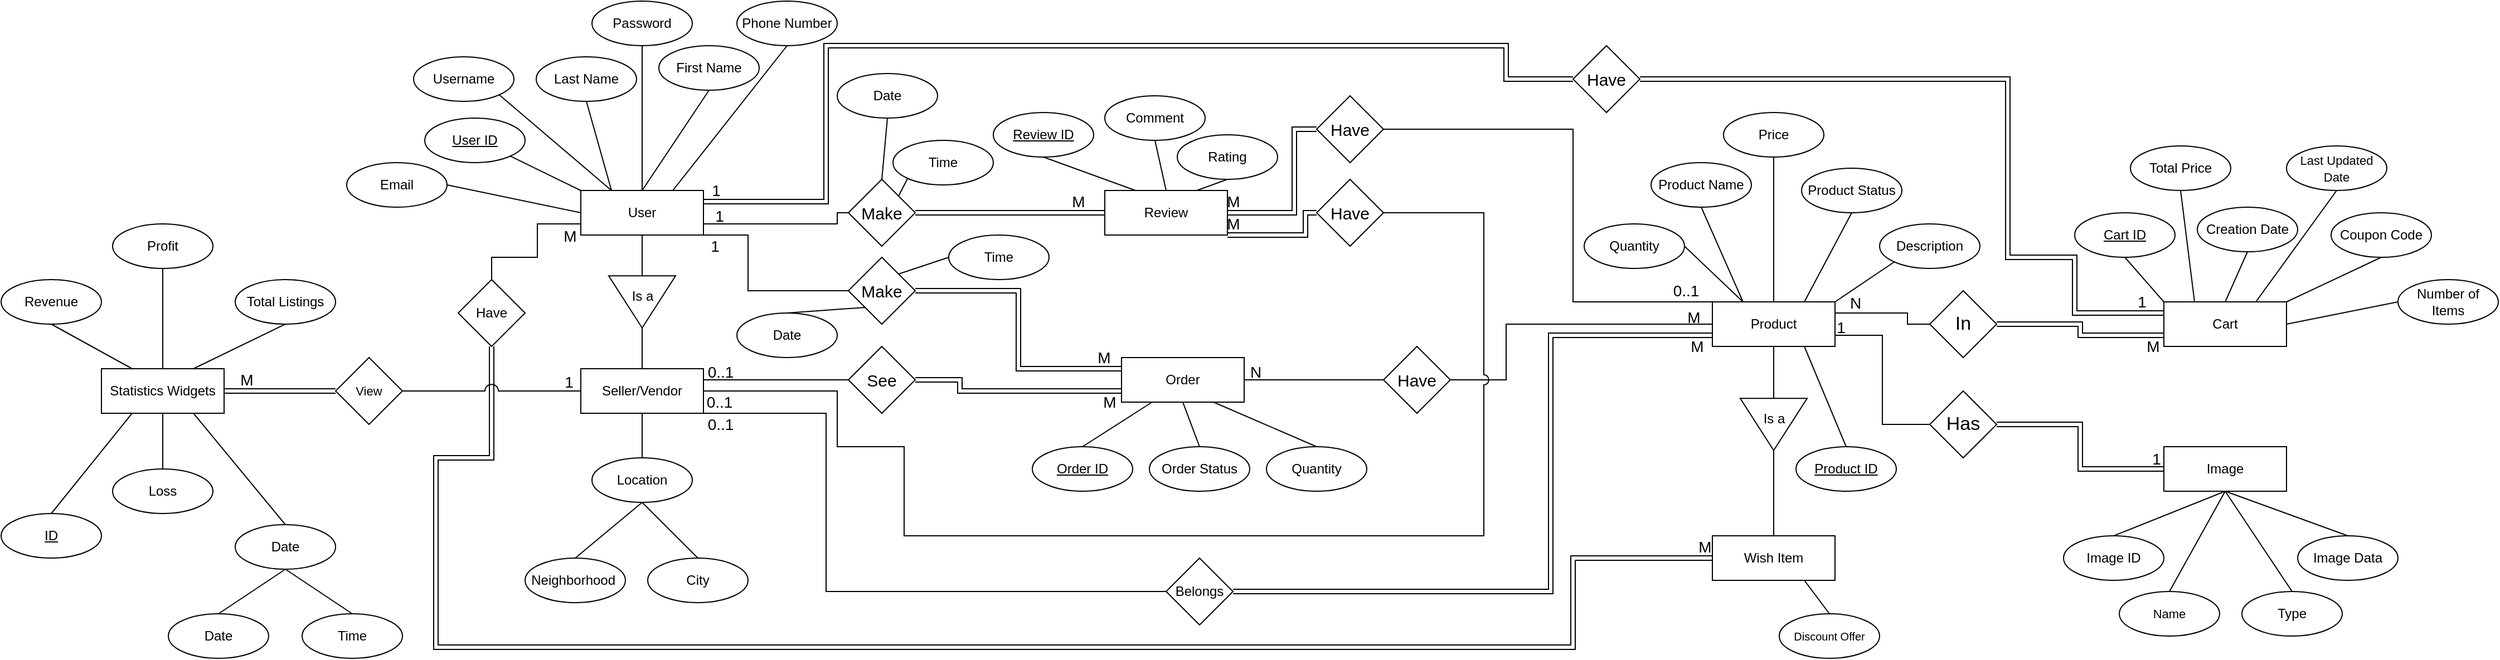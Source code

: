 <mxfile version="22.1.16" type="device" pages="2">
  <diagram name="Page-1" id="w8ofkOLXV2BYDxtaH4v-">
    <mxGraphModel dx="992" dy="510" grid="1" gridSize="10" guides="1" tooltips="1" connect="1" arrows="1" fold="1" page="1" pageScale="1" pageWidth="2400" pageHeight="800" math="0" shadow="0">
      <root>
        <mxCell id="0" />
        <mxCell id="1" parent="0" />
        <mxCell id="L4EmFqghOlZ5tZnvImZ_-17" style="edgeStyle=orthogonalEdgeStyle;shape=connector;rounded=0;orthogonalLoop=1;jettySize=auto;html=1;exitX=1;exitY=0.75;exitDx=0;exitDy=0;entryX=0;entryY=0.5;entryDx=0;entryDy=0;labelBackgroundColor=default;strokeColor=default;align=center;verticalAlign=middle;fontFamily=Helvetica;fontSize=11;fontColor=default;endArrow=none;endFill=0;" edge="1" parent="1" source="Lp1CEwEdFW6QAOaDkrqb-2" target="L4EmFqghOlZ5tZnvImZ_-16">
          <mxGeometry relative="1" as="geometry" />
        </mxCell>
        <mxCell id="L4EmFqghOlZ5tZnvImZ_-20" value="1" style="edgeLabel;html=1;align=center;verticalAlign=middle;resizable=0;points=[];fontSize=14;fontFamily=Helvetica;fontColor=default;labelBackgroundColor=none;" vertex="1" connectable="0" parent="L4EmFqghOlZ5tZnvImZ_-17">
          <mxGeometry x="-0.229" relative="1" as="geometry">
            <mxPoint x="-38" y="-28" as="offset" />
          </mxGeometry>
        </mxCell>
        <mxCell id="Lp1CEwEdFW6QAOaDkrqb-2" value="Product" style="rounded=0;whiteSpace=wrap;html=1;" parent="1" vertex="1">
          <mxGeometry x="1635" y="350" width="110" height="40" as="geometry" />
        </mxCell>
        <mxCell id="Lp1CEwEdFW6QAOaDkrqb-4" value="Order" style="rounded=0;whiteSpace=wrap;html=1;" parent="1" vertex="1">
          <mxGeometry x="1105" y="400" width="110" height="40" as="geometry" />
        </mxCell>
        <mxCell id="L60MXe94DrMWVsOr6QPD-137" style="edgeStyle=orthogonalEdgeStyle;shape=link;rounded=0;orthogonalLoop=1;jettySize=auto;html=1;exitX=1;exitY=1;exitDx=0;exitDy=0;entryX=0;entryY=0.5;entryDx=0;entryDy=0;labelBackgroundColor=default;strokeColor=default;align=center;verticalAlign=middle;fontFamily=Helvetica;fontSize=11;fontColor=default;endArrow=none;endFill=0;" parent="1" source="Lp1CEwEdFW6QAOaDkrqb-5" target="L60MXe94DrMWVsOr6QPD-136" edge="1">
          <mxGeometry relative="1" as="geometry">
            <Array as="points">
              <mxPoint x="1270" y="290" />
              <mxPoint x="1270" y="270" />
            </Array>
          </mxGeometry>
        </mxCell>
        <mxCell id="L60MXe94DrMWVsOr6QPD-140" value="M" style="edgeLabel;html=1;align=center;verticalAlign=middle;resizable=0;points=[];fontSize=14;fontFamily=Helvetica;fontColor=default;labelBackgroundColor=none;" parent="L60MXe94DrMWVsOr6QPD-137" vertex="1" connectable="0">
          <mxGeometry x="-0.029" relative="1" as="geometry">
            <mxPoint x="-44" y="-10" as="offset" />
          </mxGeometry>
        </mxCell>
        <mxCell id="L60MXe94DrMWVsOr6QPD-148" style="edgeStyle=orthogonalEdgeStyle;shape=link;rounded=0;orthogonalLoop=1;jettySize=auto;html=1;exitX=1;exitY=0.25;exitDx=0;exitDy=0;entryX=0;entryY=0.5;entryDx=0;entryDy=0;labelBackgroundColor=default;strokeColor=default;align=center;verticalAlign=middle;fontFamily=Helvetica;fontSize=11;fontColor=default;endArrow=none;endFill=0;" parent="1" source="Lp1CEwEdFW6QAOaDkrqb-1" target="L60MXe94DrMWVsOr6QPD-147" edge="1">
          <mxGeometry relative="1" as="geometry">
            <Array as="points">
              <mxPoint x="840" y="260" />
              <mxPoint x="840" y="120" />
              <mxPoint x="1450" y="120" />
              <mxPoint x="1450" y="150" />
            </Array>
          </mxGeometry>
        </mxCell>
        <mxCell id="_Q0jS4deV_WJqcKFT8aQ-16" value="1" style="edgeLabel;html=1;align=center;verticalAlign=middle;resizable=0;points=[];fontSize=14;fontFamily=Helvetica;fontColor=default;labelBackgroundColor=none;" parent="L60MXe94DrMWVsOr6QPD-148" vertex="1" connectable="0">
          <mxGeometry x="0.068" y="2" relative="1" as="geometry">
            <mxPoint x="-357" y="132" as="offset" />
          </mxGeometry>
        </mxCell>
        <mxCell id="Lp1CEwEdFW6QAOaDkrqb-5" value="Review" style="rounded=0;whiteSpace=wrap;html=1;" parent="1" vertex="1">
          <mxGeometry x="1090" y="250" width="110" height="40" as="geometry" />
        </mxCell>
        <mxCell id="L60MXe94DrMWVsOr6QPD-61" style="edgeStyle=none;shape=connector;rounded=0;orthogonalLoop=1;jettySize=auto;html=1;exitX=0.5;exitY=0;exitDx=0;exitDy=0;entryX=1;entryY=0.5;entryDx=0;entryDy=0;labelBackgroundColor=default;strokeColor=default;align=center;verticalAlign=middle;fontFamily=Helvetica;fontSize=11;fontColor=default;endArrow=none;endFill=0;" parent="1" source="Lp1CEwEdFW6QAOaDkrqb-7" target="L60MXe94DrMWVsOr6QPD-58" edge="1">
          <mxGeometry relative="1" as="geometry" />
        </mxCell>
        <mxCell id="Lp1CEwEdFW6QAOaDkrqb-7" value="Wish Item" style="rounded=0;whiteSpace=wrap;html=1;" parent="1" vertex="1">
          <mxGeometry x="1635" y="560" width="110" height="40" as="geometry" />
        </mxCell>
        <mxCell id="L60MXe94DrMWVsOr6QPD-67" style="edgeStyle=none;shape=connector;rounded=0;orthogonalLoop=1;jettySize=auto;html=1;exitX=0;exitY=0;exitDx=0;exitDy=0;entryX=0.5;entryY=1;entryDx=0;entryDy=0;labelBackgroundColor=default;strokeColor=default;align=center;verticalAlign=middle;fontFamily=Helvetica;fontSize=11;fontColor=default;endArrow=none;endFill=0;" parent="1" source="Lp1CEwEdFW6QAOaDkrqb-8" target="L60MXe94DrMWVsOr6QPD-66" edge="1">
          <mxGeometry relative="1" as="geometry" />
        </mxCell>
        <mxCell id="Lp1CEwEdFW6QAOaDkrqb-8" value="Cart" style="rounded=0;whiteSpace=wrap;html=1;" parent="1" vertex="1">
          <mxGeometry x="2040" y="350" width="110" height="40" as="geometry" />
        </mxCell>
        <mxCell id="L60MXe94DrMWVsOr6QPD-88" style="edgeStyle=none;shape=link;rounded=0;orthogonalLoop=1;jettySize=auto;html=1;exitX=1;exitY=0.5;exitDx=0;exitDy=0;entryX=0;entryY=0.5;entryDx=0;entryDy=0;labelBackgroundColor=default;strokeColor=default;align=center;verticalAlign=middle;fontFamily=Helvetica;fontSize=11;fontColor=default;endArrow=none;endFill=0;" parent="1" source="Lp1CEwEdFW6QAOaDkrqb-9" target="L60MXe94DrMWVsOr6QPD-106" edge="1">
          <mxGeometry relative="1" as="geometry">
            <mxPoint x="390.0" y="430" as="targetPoint" />
          </mxGeometry>
        </mxCell>
        <mxCell id="L60MXe94DrMWVsOr6QPD-91" value="&lt;font style=&quot;font-size: 14px;&quot;&gt;M&lt;/font&gt;" style="edgeLabel;html=1;align=center;verticalAlign=middle;resizable=0;points=[];fontSize=11;fontFamily=Helvetica;fontColor=default;labelBackgroundColor=none;" parent="L60MXe94DrMWVsOr6QPD-88" vertex="1" connectable="0">
          <mxGeometry x="0.063" y="3" relative="1" as="geometry">
            <mxPoint x="-33" y="-7" as="offset" />
          </mxGeometry>
        </mxCell>
        <mxCell id="Lp1CEwEdFW6QAOaDkrqb-9" value="Statistics Widgets" style="rounded=0;whiteSpace=wrap;html=1;" parent="1" vertex="1">
          <mxGeometry x="190" y="410" width="110" height="40" as="geometry" />
        </mxCell>
        <mxCell id="L60MXe94DrMWVsOr6QPD-5" style="edgeStyle=orthogonalEdgeStyle;rounded=0;orthogonalLoop=1;jettySize=auto;html=1;entryX=0;entryY=0.5;entryDx=0;entryDy=0;endArrow=none;endFill=0;" parent="1" source="Lp1CEwEdFW6QAOaDkrqb-1" target="L60MXe94DrMWVsOr6QPD-1" edge="1">
          <mxGeometry relative="1" as="geometry" />
        </mxCell>
        <mxCell id="Lp1CEwEdFW6QAOaDkrqb-14" value="Email" style="ellipse;whiteSpace=wrap;html=1;" parent="1" vertex="1">
          <mxGeometry x="410" y="225" width="90" height="40" as="geometry" />
        </mxCell>
        <mxCell id="L60MXe94DrMWVsOr6QPD-4" value="" style="group" parent="1" vertex="1" connectable="0">
          <mxGeometry x="640" y="330" width="70" height="40" as="geometry" />
        </mxCell>
        <mxCell id="L60MXe94DrMWVsOr6QPD-1" value="" style="triangle;whiteSpace=wrap;html=1;rotation=90;" parent="L60MXe94DrMWVsOr6QPD-4" vertex="1">
          <mxGeometry x="11.667" y="-10" width="46.667" height="60" as="geometry" />
        </mxCell>
        <mxCell id="L60MXe94DrMWVsOr6QPD-3" value="Is a" style="text;html=1;strokeColor=none;fillColor=none;align=center;verticalAlign=middle;whiteSpace=wrap;rounded=0;" parent="L60MXe94DrMWVsOr6QPD-4" vertex="1">
          <mxGeometry x="11.667" y="5" width="46.667" height="20" as="geometry" />
        </mxCell>
        <mxCell id="L60MXe94DrMWVsOr6QPD-6" style="edgeStyle=orthogonalEdgeStyle;rounded=0;orthogonalLoop=1;jettySize=auto;html=1;exitX=1;exitY=0.5;exitDx=0;exitDy=0;entryX=0.5;entryY=0;entryDx=0;entryDy=0;endArrow=none;endFill=0;" parent="1" source="L60MXe94DrMWVsOr6QPD-1" target="Lp1CEwEdFW6QAOaDkrqb-3" edge="1">
          <mxGeometry relative="1" as="geometry" />
        </mxCell>
        <mxCell id="Lp1CEwEdFW6QAOaDkrqb-1" value="User" style="rounded=0;whiteSpace=wrap;html=1;" parent="1" vertex="1">
          <mxGeometry x="620" y="250" width="110" height="40" as="geometry" />
        </mxCell>
        <mxCell id="Lp1CEwEdFW6QAOaDkrqb-11" style="rounded=0;orthogonalLoop=1;jettySize=auto;html=1;exitX=1;exitY=1;exitDx=0;exitDy=0;entryX=0;entryY=0;entryDx=0;entryDy=0;endArrow=none;endFill=0;" parent="1" source="Lp1CEwEdFW6QAOaDkrqb-10" target="Lp1CEwEdFW6QAOaDkrqb-1" edge="1">
          <mxGeometry relative="1" as="geometry" />
        </mxCell>
        <mxCell id="Lp1CEwEdFW6QAOaDkrqb-10" value="&lt;u&gt;User ID&lt;/u&gt;" style="ellipse;whiteSpace=wrap;html=1;" parent="1" vertex="1">
          <mxGeometry x="480" y="185" width="90" height="40" as="geometry" />
        </mxCell>
        <mxCell id="Lp1CEwEdFW6QAOaDkrqb-23" style="edgeStyle=none;rounded=0;orthogonalLoop=1;jettySize=auto;html=1;exitX=1;exitY=1;exitDx=0;exitDy=0;entryX=0.25;entryY=0;entryDx=0;entryDy=0;endArrow=none;endFill=0;" parent="1" source="Lp1CEwEdFW6QAOaDkrqb-12" target="Lp1CEwEdFW6QAOaDkrqb-1" edge="1">
          <mxGeometry relative="1" as="geometry" />
        </mxCell>
        <mxCell id="Lp1CEwEdFW6QAOaDkrqb-12" value="Username" style="ellipse;whiteSpace=wrap;html=1;" parent="1" vertex="1">
          <mxGeometry x="470" y="130" width="90" height="40" as="geometry" />
        </mxCell>
        <mxCell id="Lp1CEwEdFW6QAOaDkrqb-21" style="edgeStyle=none;rounded=0;orthogonalLoop=1;jettySize=auto;html=1;exitX=0.5;exitY=1;exitDx=0;exitDy=0;entryX=0.5;entryY=0;entryDx=0;entryDy=0;endArrow=none;endFill=0;" parent="1" source="Lp1CEwEdFW6QAOaDkrqb-13" target="Lp1CEwEdFW6QAOaDkrqb-1" edge="1">
          <mxGeometry relative="1" as="geometry" />
        </mxCell>
        <mxCell id="Lp1CEwEdFW6QAOaDkrqb-13" value="Password" style="ellipse;whiteSpace=wrap;html=1;" parent="1" vertex="1">
          <mxGeometry x="630" y="80" width="90" height="40" as="geometry" />
        </mxCell>
        <mxCell id="Lp1CEwEdFW6QAOaDkrqb-20" style="edgeStyle=none;rounded=0;orthogonalLoop=1;jettySize=auto;html=1;exitX=1;exitY=0.5;exitDx=0;exitDy=0;entryX=0;entryY=0.5;entryDx=0;entryDy=0;endArrow=none;endFill=0;" parent="1" source="Lp1CEwEdFW6QAOaDkrqb-14" target="Lp1CEwEdFW6QAOaDkrqb-1" edge="1">
          <mxGeometry relative="1" as="geometry" />
        </mxCell>
        <mxCell id="Lp1CEwEdFW6QAOaDkrqb-18" style="edgeStyle=none;rounded=0;orthogonalLoop=1;jettySize=auto;html=1;exitX=0.5;exitY=1;exitDx=0;exitDy=0;entryX=0.5;entryY=0;entryDx=0;entryDy=0;endArrow=none;endFill=0;" parent="1" source="Lp1CEwEdFW6QAOaDkrqb-15" target="Lp1CEwEdFW6QAOaDkrqb-1" edge="1">
          <mxGeometry relative="1" as="geometry" />
        </mxCell>
        <mxCell id="Lp1CEwEdFW6QAOaDkrqb-15" value="First Name" style="ellipse;whiteSpace=wrap;html=1;" parent="1" vertex="1">
          <mxGeometry x="690" y="120" width="90" height="40" as="geometry" />
        </mxCell>
        <mxCell id="Lp1CEwEdFW6QAOaDkrqb-19" style="edgeStyle=none;rounded=0;orthogonalLoop=1;jettySize=auto;html=1;exitX=0.5;exitY=1;exitDx=0;exitDy=0;entryX=0.25;entryY=0;entryDx=0;entryDy=0;endArrow=none;endFill=0;" parent="1" source="Lp1CEwEdFW6QAOaDkrqb-16" target="Lp1CEwEdFW6QAOaDkrqb-1" edge="1">
          <mxGeometry relative="1" as="geometry" />
        </mxCell>
        <mxCell id="Lp1CEwEdFW6QAOaDkrqb-16" value="Last Name" style="ellipse;whiteSpace=wrap;html=1;" parent="1" vertex="1">
          <mxGeometry x="580" y="130" width="90" height="40" as="geometry" />
        </mxCell>
        <mxCell id="Lp1CEwEdFW6QAOaDkrqb-22" style="edgeStyle=none;rounded=0;orthogonalLoop=1;jettySize=auto;html=1;exitX=0.5;exitY=1;exitDx=0;exitDy=0;entryX=0.75;entryY=0;entryDx=0;entryDy=0;endArrow=none;endFill=0;" parent="1" source="EQjUbwfXLJsyXit4vQer-1" target="Lp1CEwEdFW6QAOaDkrqb-1" edge="1">
          <mxGeometry relative="1" as="geometry">
            <mxPoint x="815" y="105" as="sourcePoint" />
          </mxGeometry>
        </mxCell>
        <mxCell id="L60MXe94DrMWVsOr6QPD-119" style="edgeStyle=orthogonalEdgeStyle;shape=connector;rounded=0;orthogonalLoop=1;jettySize=auto;html=1;exitX=1;exitY=1;exitDx=0;exitDy=0;entryX=0;entryY=0.5;entryDx=0;entryDy=0;labelBackgroundColor=default;strokeColor=default;align=center;verticalAlign=middle;fontFamily=Helvetica;fontSize=11;fontColor=default;endArrow=none;endFill=0;" parent="1" source="Lp1CEwEdFW6QAOaDkrqb-3" target="L60MXe94DrMWVsOr6QPD-118" edge="1">
          <mxGeometry relative="1" as="geometry">
            <Array as="points">
              <mxPoint x="840" y="450" />
              <mxPoint x="840" y="610" />
            </Array>
          </mxGeometry>
        </mxCell>
        <mxCell id="L60MXe94DrMWVsOr6QPD-121" value="&lt;font style=&quot;font-size: 14px;&quot;&gt;0..1&lt;/font&gt;" style="edgeLabel;html=1;align=center;verticalAlign=middle;resizable=0;points=[];fontSize=11;fontFamily=Helvetica;fontColor=default;labelBackgroundColor=none;" parent="L60MXe94DrMWVsOr6QPD-119" vertex="1" connectable="0">
          <mxGeometry x="-0.936" relative="1" as="geometry">
            <mxPoint x="-4" y="10" as="offset" />
          </mxGeometry>
        </mxCell>
        <mxCell id="Lp1CEwEdFW6QAOaDkrqb-3" value="Seller/Vendor" style="rounded=0;whiteSpace=wrap;html=1;" parent="1" vertex="1">
          <mxGeometry x="620" y="410" width="110" height="40" as="geometry" />
        </mxCell>
        <mxCell id="L60MXe94DrMWVsOr6QPD-8" style="rounded=0;orthogonalLoop=1;jettySize=auto;html=1;exitX=0.5;exitY=0;exitDx=0;exitDy=0;entryX=0.5;entryY=1;entryDx=0;entryDy=0;endArrow=none;endFill=0;" parent="1" source="L60MXe94DrMWVsOr6QPD-7" target="Lp1CEwEdFW6QAOaDkrqb-3" edge="1">
          <mxGeometry relative="1" as="geometry">
            <mxPoint x="600" y="410" as="targetPoint" />
          </mxGeometry>
        </mxCell>
        <mxCell id="L60MXe94DrMWVsOr6QPD-15" style="edgeStyle=none;shape=connector;rounded=0;orthogonalLoop=1;jettySize=auto;html=1;exitX=0.5;exitY=1;exitDx=0;exitDy=0;entryX=0.5;entryY=0;entryDx=0;entryDy=0;labelBackgroundColor=default;strokeColor=default;align=center;verticalAlign=middle;fontFamily=Helvetica;fontSize=11;fontColor=default;endArrow=none;endFill=0;" parent="1" source="L60MXe94DrMWVsOr6QPD-7" target="L60MXe94DrMWVsOr6QPD-12" edge="1">
          <mxGeometry relative="1" as="geometry" />
        </mxCell>
        <mxCell id="L60MXe94DrMWVsOr6QPD-17" style="edgeStyle=none;shape=connector;rounded=0;orthogonalLoop=1;jettySize=auto;html=1;exitX=0.5;exitY=1;exitDx=0;exitDy=0;entryX=0.5;entryY=0;entryDx=0;entryDy=0;labelBackgroundColor=default;strokeColor=default;align=center;verticalAlign=middle;fontFamily=Helvetica;fontSize=11;fontColor=default;endArrow=none;endFill=0;" parent="1" source="L60MXe94DrMWVsOr6QPD-7" target="L60MXe94DrMWVsOr6QPD-14" edge="1">
          <mxGeometry relative="1" as="geometry" />
        </mxCell>
        <mxCell id="L60MXe94DrMWVsOr6QPD-7" value="Location" style="ellipse;whiteSpace=wrap;html=1;" parent="1" vertex="1">
          <mxGeometry x="630" y="490" width="90" height="40" as="geometry" />
        </mxCell>
        <mxCell id="L60MXe94DrMWVsOr6QPD-12" value="Neighborhood&amp;nbsp;" style="ellipse;whiteSpace=wrap;html=1;" parent="1" vertex="1">
          <mxGeometry x="570" y="580" width="90" height="40" as="geometry" />
        </mxCell>
        <mxCell id="L60MXe94DrMWVsOr6QPD-14" value="City" style="ellipse;whiteSpace=wrap;html=1;" parent="1" vertex="1">
          <mxGeometry x="680" y="580" width="90" height="40" as="geometry" />
        </mxCell>
        <mxCell id="L60MXe94DrMWVsOr6QPD-19" style="edgeStyle=none;shape=connector;rounded=0;orthogonalLoop=1;jettySize=auto;html=1;exitX=0.5;exitY=0;exitDx=0;exitDy=0;entryX=0.75;entryY=1;entryDx=0;entryDy=0;labelBackgroundColor=default;strokeColor=default;align=center;verticalAlign=middle;fontFamily=Helvetica;fontSize=11;fontColor=default;endArrow=none;endFill=0;" parent="1" source="L60MXe94DrMWVsOr6QPD-18" target="Lp1CEwEdFW6QAOaDkrqb-2" edge="1">
          <mxGeometry relative="1" as="geometry" />
        </mxCell>
        <mxCell id="L60MXe94DrMWVsOr6QPD-18" value="&lt;u&gt;Product ID&lt;/u&gt;" style="ellipse;whiteSpace=wrap;html=1;" parent="1" vertex="1">
          <mxGeometry x="1710" y="480" width="90" height="40" as="geometry" />
        </mxCell>
        <mxCell id="L60MXe94DrMWVsOr6QPD-22" style="edgeStyle=none;shape=connector;rounded=0;orthogonalLoop=1;jettySize=auto;html=1;exitX=0.5;exitY=1;exitDx=0;exitDy=0;entryX=0.25;entryY=0;entryDx=0;entryDy=0;labelBackgroundColor=default;strokeColor=default;align=center;verticalAlign=middle;fontFamily=Helvetica;fontSize=11;fontColor=default;endArrow=none;endFill=0;" parent="1" source="L60MXe94DrMWVsOr6QPD-21" target="Lp1CEwEdFW6QAOaDkrqb-2" edge="1">
          <mxGeometry relative="1" as="geometry" />
        </mxCell>
        <mxCell id="L60MXe94DrMWVsOr6QPD-21" value="Product Name" style="ellipse;whiteSpace=wrap;html=1;" parent="1" vertex="1">
          <mxGeometry x="1580" y="225" width="90" height="40" as="geometry" />
        </mxCell>
        <mxCell id="L60MXe94DrMWVsOr6QPD-24" style="edgeStyle=none;shape=connector;rounded=0;orthogonalLoop=1;jettySize=auto;html=1;exitX=0.5;exitY=1;exitDx=0;exitDy=0;entryX=0.5;entryY=0;entryDx=0;entryDy=0;labelBackgroundColor=default;strokeColor=default;align=center;verticalAlign=middle;fontFamily=Helvetica;fontSize=11;fontColor=default;endArrow=none;endFill=0;" parent="1" source="L60MXe94DrMWVsOr6QPD-23" target="Lp1CEwEdFW6QAOaDkrqb-2" edge="1">
          <mxGeometry relative="1" as="geometry" />
        </mxCell>
        <mxCell id="L60MXe94DrMWVsOr6QPD-23" value="Price" style="ellipse;whiteSpace=wrap;html=1;" parent="1" vertex="1">
          <mxGeometry x="1645" y="180" width="90" height="40" as="geometry" />
        </mxCell>
        <mxCell id="L60MXe94DrMWVsOr6QPD-26" style="edgeStyle=none;shape=connector;rounded=0;orthogonalLoop=1;jettySize=auto;html=1;exitX=0.5;exitY=1;exitDx=0;exitDy=0;entryX=0.75;entryY=0;entryDx=0;entryDy=0;labelBackgroundColor=default;strokeColor=default;align=center;verticalAlign=middle;fontFamily=Helvetica;fontSize=11;fontColor=default;endArrow=none;endFill=0;" parent="1" source="L60MXe94DrMWVsOr6QPD-25" target="Lp1CEwEdFW6QAOaDkrqb-2" edge="1">
          <mxGeometry relative="1" as="geometry" />
        </mxCell>
        <mxCell id="L60MXe94DrMWVsOr6QPD-25" value="Product Status" style="ellipse;whiteSpace=wrap;html=1;" parent="1" vertex="1">
          <mxGeometry x="1715" y="230" width="90" height="40" as="geometry" />
        </mxCell>
        <mxCell id="L60MXe94DrMWVsOr6QPD-28" style="edgeStyle=none;shape=connector;rounded=0;orthogonalLoop=1;jettySize=auto;html=1;exitX=0;exitY=1;exitDx=0;exitDy=0;entryX=1;entryY=0;entryDx=0;entryDy=0;labelBackgroundColor=default;strokeColor=default;align=center;verticalAlign=middle;fontFamily=Helvetica;fontSize=11;fontColor=default;endArrow=none;endFill=0;" parent="1" source="L60MXe94DrMWVsOr6QPD-27" target="Lp1CEwEdFW6QAOaDkrqb-2" edge="1">
          <mxGeometry relative="1" as="geometry" />
        </mxCell>
        <mxCell id="L60MXe94DrMWVsOr6QPD-27" value="Description" style="ellipse;whiteSpace=wrap;html=1;" parent="1" vertex="1">
          <mxGeometry x="1785" y="280" width="90" height="40" as="geometry" />
        </mxCell>
        <mxCell id="L60MXe94DrMWVsOr6QPD-30" style="edgeStyle=none;shape=connector;rounded=0;orthogonalLoop=1;jettySize=auto;html=1;exitX=0.5;exitY=0;exitDx=0;exitDy=0;entryX=0.25;entryY=1;entryDx=0;entryDy=0;labelBackgroundColor=default;strokeColor=default;align=center;verticalAlign=middle;fontFamily=Helvetica;fontSize=11;fontColor=default;endArrow=none;endFill=0;" parent="1" source="L60MXe94DrMWVsOr6QPD-29" target="Lp1CEwEdFW6QAOaDkrqb-4" edge="1">
          <mxGeometry relative="1" as="geometry" />
        </mxCell>
        <mxCell id="L60MXe94DrMWVsOr6QPD-29" value="&lt;u&gt;Order ID&lt;/u&gt;" style="ellipse;whiteSpace=wrap;html=1;" parent="1" vertex="1">
          <mxGeometry x="1025" y="480" width="90" height="40" as="geometry" />
        </mxCell>
        <mxCell id="L60MXe94DrMWVsOr6QPD-32" style="edgeStyle=none;shape=connector;rounded=0;orthogonalLoop=1;jettySize=auto;html=1;exitX=0.5;exitY=0;exitDx=0;exitDy=0;entryX=0.5;entryY=1;entryDx=0;entryDy=0;labelBackgroundColor=default;strokeColor=default;align=center;verticalAlign=middle;fontFamily=Helvetica;fontSize=11;fontColor=default;endArrow=none;endFill=0;" parent="1" source="L60MXe94DrMWVsOr6QPD-31" target="Lp1CEwEdFW6QAOaDkrqb-4" edge="1">
          <mxGeometry relative="1" as="geometry" />
        </mxCell>
        <mxCell id="L60MXe94DrMWVsOr6QPD-31" value="Order Status" style="ellipse;whiteSpace=wrap;html=1;" parent="1" vertex="1">
          <mxGeometry x="1130" y="480" width="90" height="40" as="geometry" />
        </mxCell>
        <mxCell id="L60MXe94DrMWVsOr6QPD-34" style="edgeStyle=none;shape=connector;rounded=0;orthogonalLoop=1;jettySize=auto;html=1;exitX=0.5;exitY=0;exitDx=0;exitDy=0;entryX=0.75;entryY=1;entryDx=0;entryDy=0;labelBackgroundColor=default;strokeColor=default;align=center;verticalAlign=middle;fontFamily=Helvetica;fontSize=11;fontColor=default;endArrow=none;endFill=0;" parent="1" source="L60MXe94DrMWVsOr6QPD-33" target="Lp1CEwEdFW6QAOaDkrqb-4" edge="1">
          <mxGeometry relative="1" as="geometry" />
        </mxCell>
        <mxCell id="L60MXe94DrMWVsOr6QPD-33" value="Quantity" style="ellipse;whiteSpace=wrap;html=1;" parent="1" vertex="1">
          <mxGeometry x="1235" y="480" width="90" height="40" as="geometry" />
        </mxCell>
        <mxCell id="L60MXe94DrMWVsOr6QPD-36" style="edgeStyle=none;shape=connector;rounded=0;orthogonalLoop=1;jettySize=auto;html=1;exitX=0.5;exitY=1;exitDx=0;exitDy=0;entryX=0.75;entryY=0;entryDx=0;entryDy=0;labelBackgroundColor=default;strokeColor=default;align=center;verticalAlign=middle;fontFamily=Helvetica;fontSize=11;fontColor=default;endArrow=none;endFill=0;" parent="1" source="_Q0jS4deV_WJqcKFT8aQ-15" target="Lp1CEwEdFW6QAOaDkrqb-5" edge="1">
          <mxGeometry relative="1" as="geometry">
            <mxPoint x="1175" y="225" as="sourcePoint" />
          </mxGeometry>
        </mxCell>
        <mxCell id="L60MXe94DrMWVsOr6QPD-38" style="edgeStyle=none;shape=connector;rounded=0;orthogonalLoop=1;jettySize=auto;html=1;exitX=0.5;exitY=1;exitDx=0;exitDy=0;entryX=0.5;entryY=0;entryDx=0;entryDy=0;labelBackgroundColor=default;strokeColor=default;align=center;verticalAlign=middle;fontFamily=Helvetica;fontSize=11;fontColor=default;endArrow=none;endFill=0;" parent="1" source="L60MXe94DrMWVsOr6QPD-37" target="Lp1CEwEdFW6QAOaDkrqb-5" edge="1">
          <mxGeometry relative="1" as="geometry" />
        </mxCell>
        <mxCell id="L60MXe94DrMWVsOr6QPD-37" value="Comment" style="ellipse;whiteSpace=wrap;html=1;" parent="1" vertex="1">
          <mxGeometry x="1090" y="165" width="90" height="40" as="geometry" />
        </mxCell>
        <mxCell id="L60MXe94DrMWVsOr6QPD-40" style="edgeStyle=none;shape=connector;rounded=0;orthogonalLoop=1;jettySize=auto;html=1;exitX=0.5;exitY=1;exitDx=0;exitDy=0;entryX=0.25;entryY=0;entryDx=0;entryDy=0;labelBackgroundColor=default;strokeColor=default;align=center;verticalAlign=middle;fontFamily=Helvetica;fontSize=11;fontColor=default;endArrow=none;endFill=0;" parent="1" source="L60MXe94DrMWVsOr6QPD-39" target="Lp1CEwEdFW6QAOaDkrqb-5" edge="1">
          <mxGeometry relative="1" as="geometry" />
        </mxCell>
        <mxCell id="L60MXe94DrMWVsOr6QPD-39" value="&lt;u&gt;Review ID&lt;/u&gt;" style="ellipse;whiteSpace=wrap;html=1;" parent="1" vertex="1">
          <mxGeometry x="990" y="180" width="90" height="40" as="geometry" />
        </mxCell>
        <mxCell id="L60MXe94DrMWVsOr6QPD-42" style="edgeStyle=none;shape=connector;rounded=0;orthogonalLoop=1;jettySize=auto;html=1;exitX=0.5;exitY=1;exitDx=0;exitDy=0;entryX=0.25;entryY=0;entryDx=0;entryDy=0;labelBackgroundColor=default;strokeColor=default;align=center;verticalAlign=middle;fontFamily=Helvetica;fontSize=11;fontColor=default;endArrow=none;endFill=0;" parent="1" source="L60MXe94DrMWVsOr6QPD-41" target="Lp1CEwEdFW6QAOaDkrqb-9" edge="1">
          <mxGeometry relative="1" as="geometry" />
        </mxCell>
        <mxCell id="L60MXe94DrMWVsOr6QPD-41" value="Revenue" style="ellipse;whiteSpace=wrap;html=1;" parent="1" vertex="1">
          <mxGeometry x="100" y="330" width="90" height="40" as="geometry" />
        </mxCell>
        <mxCell id="L60MXe94DrMWVsOr6QPD-45" style="edgeStyle=none;shape=connector;rounded=0;orthogonalLoop=1;jettySize=auto;html=1;exitX=0.5;exitY=0;exitDx=0;exitDy=0;entryX=0.25;entryY=1;entryDx=0;entryDy=0;labelBackgroundColor=default;strokeColor=default;align=center;verticalAlign=middle;fontFamily=Helvetica;fontSize=11;fontColor=default;endArrow=none;endFill=0;" parent="1" source="L60MXe94DrMWVsOr6QPD-44" target="Lp1CEwEdFW6QAOaDkrqb-9" edge="1">
          <mxGeometry relative="1" as="geometry" />
        </mxCell>
        <mxCell id="L60MXe94DrMWVsOr6QPD-44" value="&lt;u&gt;ID&lt;/u&gt;" style="ellipse;whiteSpace=wrap;html=1;" parent="1" vertex="1">
          <mxGeometry x="100" y="540" width="90" height="40" as="geometry" />
        </mxCell>
        <mxCell id="L60MXe94DrMWVsOr6QPD-47" style="edgeStyle=none;shape=connector;rounded=0;orthogonalLoop=1;jettySize=auto;html=1;exitX=0.5;exitY=0;exitDx=0;exitDy=0;entryX=0.5;entryY=1;entryDx=0;entryDy=0;labelBackgroundColor=default;strokeColor=default;align=center;verticalAlign=middle;fontFamily=Helvetica;fontSize=11;fontColor=default;endArrow=none;endFill=0;" parent="1" source="L60MXe94DrMWVsOr6QPD-46" target="Lp1CEwEdFW6QAOaDkrqb-9" edge="1">
          <mxGeometry relative="1" as="geometry" />
        </mxCell>
        <mxCell id="L60MXe94DrMWVsOr6QPD-46" value="Loss" style="ellipse;whiteSpace=wrap;html=1;" parent="1" vertex="1">
          <mxGeometry x="200" y="500" width="90" height="40" as="geometry" />
        </mxCell>
        <mxCell id="L60MXe94DrMWVsOr6QPD-146" style="edgeStyle=orthogonalEdgeStyle;shape=connector;rounded=0;orthogonalLoop=1;jettySize=auto;html=1;exitX=0.5;exitY=1;exitDx=0;exitDy=0;entryX=0.5;entryY=0;entryDx=0;entryDy=0;labelBackgroundColor=default;strokeColor=default;align=center;verticalAlign=middle;fontFamily=Helvetica;fontSize=11;fontColor=default;endArrow=none;endFill=0;" parent="1" source="L60MXe94DrMWVsOr6QPD-48" target="Lp1CEwEdFW6QAOaDkrqb-9" edge="1">
          <mxGeometry relative="1" as="geometry" />
        </mxCell>
        <mxCell id="L60MXe94DrMWVsOr6QPD-48" value="Profit" style="ellipse;whiteSpace=wrap;html=1;" parent="1" vertex="1">
          <mxGeometry x="200" y="280" width="90" height="40" as="geometry" />
        </mxCell>
        <mxCell id="L60MXe94DrMWVsOr6QPD-51" style="edgeStyle=none;shape=connector;rounded=0;orthogonalLoop=1;jettySize=auto;html=1;exitX=0.5;exitY=1;exitDx=0;exitDy=0;labelBackgroundColor=default;strokeColor=default;align=center;verticalAlign=middle;fontFamily=Helvetica;fontSize=11;fontColor=default;endArrow=none;endFill=0;entryX=0.75;entryY=0;entryDx=0;entryDy=0;" parent="1" source="L60MXe94DrMWVsOr6QPD-50" target="Lp1CEwEdFW6QAOaDkrqb-9" edge="1">
          <mxGeometry relative="1" as="geometry">
            <mxPoint x="330" y="480" as="targetPoint" />
          </mxGeometry>
        </mxCell>
        <mxCell id="L60MXe94DrMWVsOr6QPD-50" value="Total Listings" style="ellipse;whiteSpace=wrap;html=1;" parent="1" vertex="1">
          <mxGeometry x="310" y="330" width="90" height="40" as="geometry" />
        </mxCell>
        <mxCell id="L60MXe94DrMWVsOr6QPD-57" value="" style="group" parent="1" vertex="1" connectable="0">
          <mxGeometry x="1655" y="440" width="70" height="40" as="geometry" />
        </mxCell>
        <mxCell id="L60MXe94DrMWVsOr6QPD-58" value="" style="triangle;whiteSpace=wrap;html=1;rotation=90;" parent="L60MXe94DrMWVsOr6QPD-57" vertex="1">
          <mxGeometry x="11.667" y="-10" width="46.667" height="60" as="geometry" />
        </mxCell>
        <mxCell id="L60MXe94DrMWVsOr6QPD-59" value="Is a" style="text;html=1;strokeColor=none;fillColor=none;align=center;verticalAlign=middle;whiteSpace=wrap;rounded=0;" parent="L60MXe94DrMWVsOr6QPD-57" vertex="1">
          <mxGeometry x="11.667" y="5" width="46.667" height="20" as="geometry" />
        </mxCell>
        <mxCell id="L60MXe94DrMWVsOr6QPD-60" style="edgeStyle=none;shape=connector;rounded=0;orthogonalLoop=1;jettySize=auto;html=1;exitX=0;exitY=0.5;exitDx=0;exitDy=0;labelBackgroundColor=default;strokeColor=default;align=center;verticalAlign=middle;fontFamily=Helvetica;fontSize=11;fontColor=default;endArrow=none;endFill=0;" parent="1" source="L60MXe94DrMWVsOr6QPD-58" target="Lp1CEwEdFW6QAOaDkrqb-2" edge="1">
          <mxGeometry relative="1" as="geometry" />
        </mxCell>
        <mxCell id="c3Gi8Lmumaz_45QTmew4-2" style="edgeStyle=none;shape=connector;rounded=0;orthogonalLoop=1;jettySize=auto;html=1;exitX=1;exitY=0.5;exitDx=0;exitDy=0;entryX=0.25;entryY=0;entryDx=0;entryDy=0;labelBackgroundColor=default;strokeColor=default;align=center;verticalAlign=middle;fontFamily=Helvetica;fontSize=11;fontColor=default;endArrow=none;endFill=0;" parent="1" source="L60MXe94DrMWVsOr6QPD-62" target="Lp1CEwEdFW6QAOaDkrqb-2" edge="1">
          <mxGeometry relative="1" as="geometry" />
        </mxCell>
        <mxCell id="L60MXe94DrMWVsOr6QPD-62" value="Quantity" style="ellipse;whiteSpace=wrap;html=1;" parent="1" vertex="1">
          <mxGeometry x="1520" y="280" width="90" height="40" as="geometry" />
        </mxCell>
        <mxCell id="L60MXe94DrMWVsOr6QPD-65" style="edgeStyle=none;shape=connector;rounded=0;orthogonalLoop=1;jettySize=auto;html=1;exitX=0.5;exitY=0;exitDx=0;exitDy=0;entryX=0.75;entryY=1;entryDx=0;entryDy=0;labelBackgroundColor=default;strokeColor=default;align=center;verticalAlign=middle;fontFamily=Helvetica;fontSize=11;fontColor=default;endArrow=none;endFill=0;" parent="1" source="L60MXe94DrMWVsOr6QPD-63" target="Lp1CEwEdFW6QAOaDkrqb-7" edge="1">
          <mxGeometry relative="1" as="geometry" />
        </mxCell>
        <mxCell id="L60MXe94DrMWVsOr6QPD-63" value="&lt;font style=&quot;font-size: 10px;&quot;&gt;Discount Offer&lt;/font&gt;" style="ellipse;whiteSpace=wrap;html=1;" parent="1" vertex="1">
          <mxGeometry x="1695" y="630" width="90" height="40" as="geometry" />
        </mxCell>
        <mxCell id="L60MXe94DrMWVsOr6QPD-66" value="&lt;u&gt;Cart ID&lt;/u&gt;" style="ellipse;whiteSpace=wrap;html=1;" parent="1" vertex="1">
          <mxGeometry x="1960" y="270" width="90" height="40" as="geometry" />
        </mxCell>
        <mxCell id="L60MXe94DrMWVsOr6QPD-69" style="edgeStyle=none;shape=connector;rounded=0;orthogonalLoop=1;jettySize=auto;html=1;exitX=0.5;exitY=1;exitDx=0;exitDy=0;entryX=0.25;entryY=0;entryDx=0;entryDy=0;labelBackgroundColor=default;strokeColor=default;align=center;verticalAlign=middle;fontFamily=Helvetica;fontSize=11;fontColor=default;endArrow=none;endFill=0;" parent="1" source="L60MXe94DrMWVsOr6QPD-68" target="Lp1CEwEdFW6QAOaDkrqb-8" edge="1">
          <mxGeometry relative="1" as="geometry" />
        </mxCell>
        <mxCell id="L60MXe94DrMWVsOr6QPD-68" value="Total Price" style="ellipse;whiteSpace=wrap;html=1;" parent="1" vertex="1">
          <mxGeometry x="2010" y="210" width="90" height="40" as="geometry" />
        </mxCell>
        <mxCell id="L60MXe94DrMWVsOr6QPD-71" style="edgeStyle=none;shape=connector;rounded=0;orthogonalLoop=1;jettySize=auto;html=1;exitX=0.5;exitY=1;exitDx=0;exitDy=0;entryX=0.5;entryY=0;entryDx=0;entryDy=0;labelBackgroundColor=default;strokeColor=default;align=center;verticalAlign=middle;fontFamily=Helvetica;fontSize=11;fontColor=default;endArrow=none;endFill=0;" parent="1" source="L60MXe94DrMWVsOr6QPD-70" target="Lp1CEwEdFW6QAOaDkrqb-8" edge="1">
          <mxGeometry relative="1" as="geometry" />
        </mxCell>
        <mxCell id="L60MXe94DrMWVsOr6QPD-70" value="Creation Date" style="ellipse;whiteSpace=wrap;html=1;" parent="1" vertex="1">
          <mxGeometry x="2070" y="265" width="90" height="40" as="geometry" />
        </mxCell>
        <mxCell id="L60MXe94DrMWVsOr6QPD-75" style="edgeStyle=none;shape=connector;rounded=0;orthogonalLoop=1;jettySize=auto;html=1;exitX=0.5;exitY=1;exitDx=0;exitDy=0;entryX=0.75;entryY=0;entryDx=0;entryDy=0;labelBackgroundColor=default;strokeColor=default;align=center;verticalAlign=middle;fontFamily=Helvetica;fontSize=11;fontColor=default;endArrow=none;endFill=0;" parent="1" source="L60MXe94DrMWVsOr6QPD-73" target="Lp1CEwEdFW6QAOaDkrqb-8" edge="1">
          <mxGeometry relative="1" as="geometry" />
        </mxCell>
        <mxCell id="L60MXe94DrMWVsOr6QPD-73" value="&lt;font style=&quot;font-size: 11px;&quot;&gt;Last Updated Date&lt;/font&gt;" style="ellipse;whiteSpace=wrap;html=1;" parent="1" vertex="1">
          <mxGeometry x="2150" y="210" width="90" height="40" as="geometry" />
        </mxCell>
        <mxCell id="L60MXe94DrMWVsOr6QPD-77" style="edgeStyle=none;shape=connector;rounded=0;orthogonalLoop=1;jettySize=auto;html=1;exitX=0.5;exitY=1;exitDx=0;exitDy=0;entryX=1;entryY=0;entryDx=0;entryDy=0;labelBackgroundColor=default;strokeColor=default;align=center;verticalAlign=middle;fontFamily=Helvetica;fontSize=11;fontColor=default;endArrow=none;endFill=0;" parent="1" source="L60MXe94DrMWVsOr6QPD-76" target="Lp1CEwEdFW6QAOaDkrqb-8" edge="1">
          <mxGeometry relative="1" as="geometry" />
        </mxCell>
        <mxCell id="L60MXe94DrMWVsOr6QPD-76" value="Coupon Code" style="ellipse;whiteSpace=wrap;html=1;" parent="1" vertex="1">
          <mxGeometry x="2190" y="270" width="90" height="40" as="geometry" />
        </mxCell>
        <mxCell id="L60MXe94DrMWVsOr6QPD-79" style="edgeStyle=none;shape=connector;rounded=0;orthogonalLoop=1;jettySize=auto;html=1;exitX=0;exitY=0.5;exitDx=0;exitDy=0;entryX=1;entryY=0.5;entryDx=0;entryDy=0;labelBackgroundColor=default;strokeColor=default;align=center;verticalAlign=middle;fontFamily=Helvetica;fontSize=11;fontColor=default;endArrow=none;endFill=0;" parent="1" source="L60MXe94DrMWVsOr6QPD-78" target="Lp1CEwEdFW6QAOaDkrqb-8" edge="1">
          <mxGeometry relative="1" as="geometry" />
        </mxCell>
        <mxCell id="L60MXe94DrMWVsOr6QPD-78" value="Number of Items" style="ellipse;whiteSpace=wrap;html=1;" parent="1" vertex="1">
          <mxGeometry x="2250" y="330" width="90" height="40" as="geometry" />
        </mxCell>
        <mxCell id="L60MXe94DrMWVsOr6QPD-81" style="edgeStyle=none;shape=connector;rounded=0;orthogonalLoop=1;jettySize=auto;html=1;exitX=0.5;exitY=0;exitDx=0;exitDy=0;entryX=0.75;entryY=1;entryDx=0;entryDy=0;labelBackgroundColor=default;strokeColor=default;align=center;verticalAlign=middle;fontFamily=Helvetica;fontSize=11;fontColor=default;endArrow=none;endFill=0;" parent="1" source="L60MXe94DrMWVsOr6QPD-80" target="Lp1CEwEdFW6QAOaDkrqb-9" edge="1">
          <mxGeometry relative="1" as="geometry" />
        </mxCell>
        <mxCell id="L60MXe94DrMWVsOr6QPD-80" value="Date" style="ellipse;whiteSpace=wrap;html=1;" parent="1" vertex="1">
          <mxGeometry x="310" y="550" width="90" height="40" as="geometry" />
        </mxCell>
        <mxCell id="L60MXe94DrMWVsOr6QPD-83" style="edgeStyle=none;shape=connector;rounded=0;orthogonalLoop=1;jettySize=auto;html=1;exitX=0.5;exitY=0;exitDx=0;exitDy=0;entryX=0.5;entryY=1;entryDx=0;entryDy=0;labelBackgroundColor=default;strokeColor=default;align=center;verticalAlign=middle;fontFamily=Helvetica;fontSize=11;fontColor=default;endArrow=none;endFill=0;" parent="1" source="L60MXe94DrMWVsOr6QPD-82" target="L60MXe94DrMWVsOr6QPD-80" edge="1">
          <mxGeometry relative="1" as="geometry" />
        </mxCell>
        <mxCell id="L60MXe94DrMWVsOr6QPD-82" value="Date" style="ellipse;whiteSpace=wrap;html=1;" parent="1" vertex="1">
          <mxGeometry x="250" y="630" width="90" height="40" as="geometry" />
        </mxCell>
        <mxCell id="L60MXe94DrMWVsOr6QPD-85" style="edgeStyle=none;shape=connector;rounded=0;orthogonalLoop=1;jettySize=auto;html=1;exitX=0.5;exitY=0;exitDx=0;exitDy=0;entryX=0.5;entryY=1;entryDx=0;entryDy=0;labelBackgroundColor=default;strokeColor=default;align=center;verticalAlign=middle;fontFamily=Helvetica;fontSize=11;fontColor=default;endArrow=none;endFill=0;" parent="1" source="L60MXe94DrMWVsOr6QPD-84" target="L60MXe94DrMWVsOr6QPD-80" edge="1">
          <mxGeometry relative="1" as="geometry" />
        </mxCell>
        <mxCell id="L60MXe94DrMWVsOr6QPD-84" value="Time" style="ellipse;whiteSpace=wrap;html=1;" parent="1" vertex="1">
          <mxGeometry x="370" y="630" width="90" height="40" as="geometry" />
        </mxCell>
        <mxCell id="L60MXe94DrMWVsOr6QPD-89" style="edgeStyle=none;shape=connector;rounded=0;orthogonalLoop=1;jettySize=auto;html=1;exitX=1;exitY=1;exitDx=0;exitDy=0;labelBackgroundColor=default;strokeColor=default;align=center;verticalAlign=middle;fontFamily=Helvetica;fontSize=11;fontColor=default;endArrow=none;endFill=0;" parent="1" edge="1">
          <mxGeometry relative="1" as="geometry">
            <mxPoint x="450.0" y="450" as="sourcePoint" />
            <mxPoint x="450.0" y="450" as="targetPoint" />
          </mxGeometry>
        </mxCell>
        <mxCell id="L60MXe94DrMWVsOr6QPD-94" style="edgeStyle=orthogonalEdgeStyle;shape=connector;rounded=0;orthogonalLoop=1;jettySize=auto;html=1;exitX=0;exitY=0.5;exitDx=0;exitDy=0;entryX=1;entryY=0.25;entryDx=0;entryDy=0;labelBackgroundColor=default;strokeColor=default;align=center;verticalAlign=middle;fontFamily=Helvetica;fontSize=11;fontColor=default;endArrow=none;endFill=0;" parent="1" source="L60MXe94DrMWVsOr6QPD-108" target="Lp1CEwEdFW6QAOaDkrqb-2" edge="1">
          <mxGeometry relative="1" as="geometry">
            <mxPoint x="1820" y="370" as="sourcePoint" />
            <Array as="points">
              <mxPoint x="1810" y="370" />
              <mxPoint x="1810" y="360" />
            </Array>
          </mxGeometry>
        </mxCell>
        <mxCell id="L60MXe94DrMWVsOr6QPD-97" value="N" style="edgeLabel;html=1;align=center;verticalAlign=middle;resizable=0;points=[];fontSize=14;fontFamily=Helvetica;fontColor=default;labelBackgroundColor=none;" parent="L60MXe94DrMWVsOr6QPD-94" vertex="1" connectable="0">
          <mxGeometry x="-0.02" y="2" relative="1" as="geometry">
            <mxPoint x="-31" y="-11" as="offset" />
          </mxGeometry>
        </mxCell>
        <mxCell id="L60MXe94DrMWVsOr6QPD-95" style="edgeStyle=orthogonalEdgeStyle;shape=link;rounded=0;orthogonalLoop=1;jettySize=auto;html=1;exitX=1;exitY=0.5;exitDx=0;exitDy=0;entryX=0;entryY=0.75;entryDx=0;entryDy=0;labelBackgroundColor=default;strokeColor=default;align=center;verticalAlign=middle;fontFamily=Helvetica;fontSize=11;fontColor=default;endArrow=none;endFill=0;" parent="1" source="L60MXe94DrMWVsOr6QPD-108" target="Lp1CEwEdFW6QAOaDkrqb-8" edge="1">
          <mxGeometry relative="1" as="geometry">
            <mxPoint x="1900" y="370" as="sourcePoint" />
          </mxGeometry>
        </mxCell>
        <mxCell id="L60MXe94DrMWVsOr6QPD-96" value="&lt;font style=&quot;font-size: 14px;&quot;&gt;M&lt;/font&gt;" style="edgeLabel;html=1;align=center;verticalAlign=middle;resizable=0;points=[];fontSize=14;fontFamily=Helvetica;fontColor=default;labelBackgroundColor=none;" parent="L60MXe94DrMWVsOr6QPD-95" vertex="1" connectable="0">
          <mxGeometry x="-0.081" y="4" relative="1" as="geometry">
            <mxPoint x="66" y="24" as="offset" />
          </mxGeometry>
        </mxCell>
        <mxCell id="L60MXe94DrMWVsOr6QPD-99" style="edgeStyle=orthogonalEdgeStyle;shape=connector;rounded=0;orthogonalLoop=1;jettySize=auto;html=1;exitX=0;exitY=0.5;exitDx=0;exitDy=0;entryX=1;entryY=0.75;entryDx=0;entryDy=0;labelBackgroundColor=default;strokeColor=default;align=center;verticalAlign=middle;fontFamily=Helvetica;fontSize=11;fontColor=default;endArrow=none;endFill=0;" parent="1" source="L60MXe94DrMWVsOr6QPD-104" target="Lp1CEwEdFW6QAOaDkrqb-1" edge="1">
          <mxGeometry relative="1" as="geometry">
            <mxPoint x="850" y="270" as="sourcePoint" />
            <Array as="points">
              <mxPoint x="850" y="270" />
              <mxPoint x="850" y="280" />
            </Array>
          </mxGeometry>
        </mxCell>
        <mxCell id="L60MXe94DrMWVsOr6QPD-102" value="&lt;font style=&quot;font-size: 14px;&quot;&gt;1&lt;/font&gt;" style="edgeLabel;html=1;align=center;verticalAlign=middle;resizable=0;points=[];fontSize=11;fontFamily=Helvetica;fontColor=default;labelBackgroundColor=none;" parent="L60MXe94DrMWVsOr6QPD-99" vertex="1" connectable="0">
          <mxGeometry x="0.388" y="1" relative="1" as="geometry">
            <mxPoint x="-29" y="-8" as="offset" />
          </mxGeometry>
        </mxCell>
        <mxCell id="L60MXe94DrMWVsOr6QPD-100" style="edgeStyle=none;shape=link;rounded=0;orthogonalLoop=1;jettySize=auto;html=1;exitX=1;exitY=0.5;exitDx=0;exitDy=0;entryX=0;entryY=0.5;entryDx=0;entryDy=0;labelBackgroundColor=default;strokeColor=default;align=center;verticalAlign=middle;fontFamily=Helvetica;fontSize=11;fontColor=default;endArrow=none;endFill=0;" parent="1" source="L60MXe94DrMWVsOr6QPD-104" target="Lp1CEwEdFW6QAOaDkrqb-5" edge="1">
          <mxGeometry relative="1" as="geometry">
            <mxPoint x="930" y="270" as="sourcePoint" />
          </mxGeometry>
        </mxCell>
        <mxCell id="L60MXe94DrMWVsOr6QPD-101" value="&lt;font style=&quot;font-size: 14px;&quot;&gt;M&lt;/font&gt;" style="edgeLabel;html=1;align=center;verticalAlign=middle;resizable=0;points=[];fontSize=11;fontFamily=Helvetica;fontColor=default;labelBackgroundColor=none;" parent="L60MXe94DrMWVsOr6QPD-100" vertex="1" connectable="0">
          <mxGeometry x="0.557" relative="1" as="geometry">
            <mxPoint x="13" y="-10" as="offset" />
          </mxGeometry>
        </mxCell>
        <mxCell id="L60MXe94DrMWVsOr6QPD-109" style="edgeStyle=orthogonalEdgeStyle;shape=connector;rounded=0;orthogonalLoop=1;jettySize=auto;html=1;exitX=0;exitY=0.5;exitDx=0;exitDy=0;entryX=1;entryY=1;entryDx=0;entryDy=0;labelBackgroundColor=default;strokeColor=default;align=center;verticalAlign=middle;fontFamily=Helvetica;fontSize=11;fontColor=default;endArrow=none;endFill=0;" parent="1" source="L60MXe94DrMWVsOr6QPD-103" target="Lp1CEwEdFW6QAOaDkrqb-1" edge="1">
          <mxGeometry relative="1" as="geometry">
            <Array as="points">
              <mxPoint x="770" y="340" />
              <mxPoint x="770" y="290" />
            </Array>
          </mxGeometry>
        </mxCell>
        <mxCell id="L60MXe94DrMWVsOr6QPD-111" value="&lt;font style=&quot;font-size: 14px;&quot;&gt;1&lt;/font&gt;" style="edgeLabel;html=1;align=center;verticalAlign=middle;resizable=0;points=[];fontSize=11;fontFamily=Helvetica;fontColor=default;labelBackgroundColor=none;" parent="L60MXe94DrMWVsOr6QPD-109" vertex="1" connectable="0">
          <mxGeometry x="0.424" y="1" relative="1" as="geometry">
            <mxPoint x="-29" y="-2" as="offset" />
          </mxGeometry>
        </mxCell>
        <mxCell id="L60MXe94DrMWVsOr6QPD-110" style="edgeStyle=orthogonalEdgeStyle;shape=link;rounded=0;orthogonalLoop=1;jettySize=auto;html=1;exitX=1;exitY=0.5;exitDx=0;exitDy=0;entryX=0;entryY=0.25;entryDx=0;entryDy=0;labelBackgroundColor=default;strokeColor=default;align=center;verticalAlign=middle;fontFamily=Helvetica;fontSize=11;fontColor=default;endArrow=none;endFill=0;" parent="1" source="L60MXe94DrMWVsOr6QPD-103" target="Lp1CEwEdFW6QAOaDkrqb-4" edge="1">
          <mxGeometry relative="1" as="geometry" />
        </mxCell>
        <mxCell id="L60MXe94DrMWVsOr6QPD-112" value="&lt;font style=&quot;font-size: 14px;&quot;&gt;M&lt;/font&gt;" style="edgeLabel;html=1;align=center;verticalAlign=middle;resizable=0;points=[];fontSize=11;fontFamily=Helvetica;fontColor=default;labelBackgroundColor=none;" parent="L60MXe94DrMWVsOr6QPD-110" vertex="1" connectable="0">
          <mxGeometry x="0.546" y="-2" relative="1" as="geometry">
            <mxPoint x="42" y="-12" as="offset" />
          </mxGeometry>
        </mxCell>
        <mxCell id="L60MXe94DrMWVsOr6QPD-103" value="&lt;font style=&quot;font-size: 15px;&quot;&gt;Make&lt;/font&gt;" style="rhombus;whiteSpace=wrap;html=1;fontFamily=Helvetica;fontSize=11;fontColor=default;" parent="1" vertex="1">
          <mxGeometry x="860" y="310" width="60" height="60" as="geometry" />
        </mxCell>
        <mxCell id="_Q0jS4deV_WJqcKFT8aQ-18" style="shape=connector;rounded=0;orthogonalLoop=1;jettySize=auto;html=1;exitX=0.5;exitY=0;exitDx=0;exitDy=0;entryX=0.5;entryY=1;entryDx=0;entryDy=0;labelBackgroundColor=default;strokeColor=default;align=center;verticalAlign=middle;fontFamily=Helvetica;fontSize=11;fontColor=default;endArrow=none;endFill=0;" parent="1" source="L60MXe94DrMWVsOr6QPD-104" target="_Q0jS4deV_WJqcKFT8aQ-10" edge="1">
          <mxGeometry relative="1" as="geometry" />
        </mxCell>
        <mxCell id="L60MXe94DrMWVsOr6QPD-104" value="&lt;font style=&quot;font-size: 15px;&quot;&gt;Make&lt;/font&gt;" style="rhombus;whiteSpace=wrap;html=1;fontFamily=Helvetica;fontSize=11;fontColor=default;" parent="1" vertex="1">
          <mxGeometry x="860" y="240" width="60" height="60" as="geometry" />
        </mxCell>
        <mxCell id="L60MXe94DrMWVsOr6QPD-106" value="View" style="rhombus;whiteSpace=wrap;html=1;fontFamily=Helvetica;fontSize=11;fontColor=default;" parent="1" vertex="1">
          <mxGeometry x="400" y="400" width="60" height="60" as="geometry" />
        </mxCell>
        <mxCell id="L60MXe94DrMWVsOr6QPD-108" value="&lt;font style=&quot;font-size: 17px;&quot;&gt;In&lt;/font&gt;" style="rhombus;whiteSpace=wrap;html=1;fontFamily=Helvetica;fontSize=11;fontColor=default;" parent="1" vertex="1">
          <mxGeometry x="1830" y="340" width="60" height="60" as="geometry" />
        </mxCell>
        <mxCell id="L60MXe94DrMWVsOr6QPD-114" style="edgeStyle=orthogonalEdgeStyle;shape=connector;rounded=0;orthogonalLoop=1;jettySize=auto;html=1;exitX=0;exitY=0.5;exitDx=0;exitDy=0;entryX=1;entryY=0.5;entryDx=0;entryDy=0;labelBackgroundColor=default;strokeColor=default;align=center;verticalAlign=middle;fontFamily=Helvetica;fontSize=11;fontColor=default;endArrow=none;endFill=0;" parent="1" source="L60MXe94DrMWVsOr6QPD-113" target="Lp1CEwEdFW6QAOaDkrqb-4" edge="1">
          <mxGeometry relative="1" as="geometry" />
        </mxCell>
        <mxCell id="L60MXe94DrMWVsOr6QPD-117" value="&lt;font style=&quot;font-size: 14px;&quot;&gt;N&lt;/font&gt;" style="edgeLabel;html=1;align=center;verticalAlign=middle;resizable=0;points=[];fontSize=11;fontFamily=Helvetica;fontColor=default;labelBackgroundColor=none;" parent="L60MXe94DrMWVsOr6QPD-114" vertex="1" connectable="0">
          <mxGeometry x="0.275" y="-1" relative="1" as="geometry">
            <mxPoint x="-36" y="-6" as="offset" />
          </mxGeometry>
        </mxCell>
        <mxCell id="L60MXe94DrMWVsOr6QPD-115" style="edgeStyle=orthogonalEdgeStyle;shape=connector;rounded=0;orthogonalLoop=1;jettySize=auto;html=1;exitX=1;exitY=0.5;exitDx=0;exitDy=0;entryX=0;entryY=0.5;entryDx=0;entryDy=0;labelBackgroundColor=default;strokeColor=default;align=center;verticalAlign=middle;fontFamily=Helvetica;fontSize=11;fontColor=default;endArrow=none;endFill=0;" parent="1" source="L60MXe94DrMWVsOr6QPD-113" target="Lp1CEwEdFW6QAOaDkrqb-2" edge="1">
          <mxGeometry relative="1" as="geometry">
            <mxPoint x="1495.0" y="420" as="sourcePoint" />
            <Array as="points">
              <mxPoint x="1450" y="420" />
              <mxPoint x="1450" y="370" />
            </Array>
          </mxGeometry>
        </mxCell>
        <mxCell id="L60MXe94DrMWVsOr6QPD-116" value="M" style="edgeLabel;html=1;align=center;verticalAlign=middle;resizable=0;points=[];fontSize=14;fontFamily=Helvetica;fontColor=default;labelBackgroundColor=none;" parent="L60MXe94DrMWVsOr6QPD-115" vertex="1" connectable="0">
          <mxGeometry x="0.868" y="-3" relative="1" as="geometry">
            <mxPoint x="2" y="-9" as="offset" />
          </mxGeometry>
        </mxCell>
        <mxCell id="L60MXe94DrMWVsOr6QPD-113" value="&lt;span style=&quot;font-size: 15px;&quot;&gt;Have&lt;/span&gt;" style="rhombus;whiteSpace=wrap;html=1;fontFamily=Helvetica;fontSize=11;fontColor=default;" parent="1" vertex="1">
          <mxGeometry x="1340" y="390" width="60" height="60" as="geometry" />
        </mxCell>
        <mxCell id="L60MXe94DrMWVsOr6QPD-120" style="edgeStyle=orthogonalEdgeStyle;shape=link;rounded=0;orthogonalLoop=1;jettySize=auto;html=1;exitX=1;exitY=0.5;exitDx=0;exitDy=0;entryX=0;entryY=0.75;entryDx=0;entryDy=0;labelBackgroundColor=default;strokeColor=default;align=center;verticalAlign=middle;fontFamily=Helvetica;fontSize=11;fontColor=default;endArrow=none;endFill=0;" parent="1" source="L60MXe94DrMWVsOr6QPD-118" target="Lp1CEwEdFW6QAOaDkrqb-2" edge="1">
          <mxGeometry relative="1" as="geometry">
            <Array as="points">
              <mxPoint x="1490" y="610" />
              <mxPoint x="1490" y="380" />
            </Array>
          </mxGeometry>
        </mxCell>
        <mxCell id="L60MXe94DrMWVsOr6QPD-123" value="M" style="edgeLabel;html=1;align=center;verticalAlign=middle;resizable=0;points=[];fontSize=14;fontFamily=Helvetica;fontColor=default;labelBackgroundColor=none;" parent="L60MXe94DrMWVsOr6QPD-120" vertex="1" connectable="0">
          <mxGeometry x="0.708" y="-1" relative="1" as="geometry">
            <mxPoint x="82" y="9" as="offset" />
          </mxGeometry>
        </mxCell>
        <mxCell id="L60MXe94DrMWVsOr6QPD-118" value="&lt;font style=&quot;font-size: 12px;&quot;&gt;Belongs&lt;/font&gt;" style="rhombus;whiteSpace=wrap;html=1;fontFamily=Helvetica;fontSize=11;fontColor=default;" parent="1" vertex="1">
          <mxGeometry x="1145" y="580" width="60" height="60" as="geometry" />
        </mxCell>
        <mxCell id="L60MXe94DrMWVsOr6QPD-125" style="edgeStyle=orthogonalEdgeStyle;shape=connector;rounded=0;orthogonalLoop=1;jettySize=auto;html=1;exitX=0;exitY=0.5;exitDx=0;exitDy=0;entryX=1;entryY=0.25;entryDx=0;entryDy=0;labelBackgroundColor=default;strokeColor=default;align=center;verticalAlign=middle;fontFamily=Helvetica;fontSize=11;fontColor=default;endArrow=none;endFill=0;" parent="1" source="L60MXe94DrMWVsOr6QPD-124" target="Lp1CEwEdFW6QAOaDkrqb-3" edge="1">
          <mxGeometry relative="1" as="geometry" />
        </mxCell>
        <mxCell id="L60MXe94DrMWVsOr6QPD-127" value="0..1" style="edgeLabel;html=1;align=center;verticalAlign=middle;resizable=0;points=[];fontSize=14;fontFamily=Helvetica;fontColor=default;labelBackgroundColor=none;" parent="L60MXe94DrMWVsOr6QPD-125" vertex="1" connectable="0">
          <mxGeometry x="0.685" y="-3" relative="1" as="geometry">
            <mxPoint x="-6" y="-4" as="offset" />
          </mxGeometry>
        </mxCell>
        <mxCell id="L60MXe94DrMWVsOr6QPD-126" style="edgeStyle=orthogonalEdgeStyle;shape=link;rounded=0;orthogonalLoop=1;jettySize=auto;html=1;exitX=1;exitY=0.5;exitDx=0;exitDy=0;labelBackgroundColor=default;strokeColor=default;align=center;verticalAlign=middle;fontFamily=Helvetica;fontSize=11;fontColor=default;endArrow=none;endFill=0;entryX=0;entryY=0.75;entryDx=0;entryDy=0;" parent="1" source="L60MXe94DrMWVsOr6QPD-124" target="Lp1CEwEdFW6QAOaDkrqb-4" edge="1">
          <mxGeometry relative="1" as="geometry">
            <mxPoint x="990" y="460" as="targetPoint" />
            <Array as="points">
              <mxPoint x="960" y="420" />
              <mxPoint x="960" y="430" />
            </Array>
          </mxGeometry>
        </mxCell>
        <mxCell id="L60MXe94DrMWVsOr6QPD-129" value="M" style="edgeLabel;html=1;align=center;verticalAlign=middle;resizable=0;points=[];fontSize=14;fontFamily=Helvetica;fontColor=default;labelBackgroundColor=none;" parent="L60MXe94DrMWVsOr6QPD-126" vertex="1" connectable="0">
          <mxGeometry x="0.731" relative="1" as="geometry">
            <mxPoint x="15" y="10" as="offset" />
          </mxGeometry>
        </mxCell>
        <mxCell id="L60MXe94DrMWVsOr6QPD-124" value="&lt;font style=&quot;font-size: 15px;&quot;&gt;See&lt;/font&gt;" style="rhombus;whiteSpace=wrap;html=1;fontFamily=Helvetica;fontSize=11;fontColor=default;" parent="1" vertex="1">
          <mxGeometry x="860" y="390" width="60" height="60" as="geometry" />
        </mxCell>
        <mxCell id="L60MXe94DrMWVsOr6QPD-132" style="edgeStyle=orthogonalEdgeStyle;shape=connector;rounded=0;orthogonalLoop=1;jettySize=auto;html=1;exitX=0.5;exitY=0;exitDx=0;exitDy=0;labelBackgroundColor=default;strokeColor=default;align=center;verticalAlign=middle;fontFamily=Helvetica;fontSize=11;fontColor=default;endArrow=none;endFill=0;entryX=0;entryY=0.75;entryDx=0;entryDy=0;" parent="1" source="L60MXe94DrMWVsOr6QPD-131" target="Lp1CEwEdFW6QAOaDkrqb-1" edge="1">
          <mxGeometry relative="1" as="geometry">
            <mxPoint x="580" y="300" as="targetPoint" />
            <Array as="points">
              <mxPoint x="540" y="310" />
              <mxPoint x="581" y="310" />
              <mxPoint x="581" y="280" />
            </Array>
          </mxGeometry>
        </mxCell>
        <mxCell id="L60MXe94DrMWVsOr6QPD-134" value="M" style="edgeLabel;html=1;align=center;verticalAlign=middle;resizable=0;points=[];fontSize=14;fontFamily=Helvetica;fontColor=default;labelBackgroundColor=none;" parent="L60MXe94DrMWVsOr6QPD-132" vertex="1" connectable="0">
          <mxGeometry x="0.072" y="-2" relative="1" as="geometry">
            <mxPoint x="27" y="-11" as="offset" />
          </mxGeometry>
        </mxCell>
        <mxCell id="L60MXe94DrMWVsOr6QPD-133" style="edgeStyle=orthogonalEdgeStyle;shape=link;rounded=0;orthogonalLoop=1;jettySize=auto;html=1;exitX=0.5;exitY=1;exitDx=0;exitDy=0;entryX=0;entryY=0.5;entryDx=0;entryDy=0;labelBackgroundColor=default;strokeColor=default;align=center;verticalAlign=middle;fontFamily=Helvetica;fontSize=11;fontColor=default;endArrow=none;endFill=0;jumpStyle=arc;" parent="1" source="L60MXe94DrMWVsOr6QPD-131" target="Lp1CEwEdFW6QAOaDkrqb-7" edge="1">
          <mxGeometry relative="1" as="geometry">
            <mxPoint x="540" y="410.0" as="sourcePoint" />
            <mxPoint x="1540" y="570" as="targetPoint" />
            <Array as="points">
              <mxPoint x="540" y="490" />
              <mxPoint x="490" y="490" />
              <mxPoint x="490" y="660" />
              <mxPoint x="1510" y="660" />
              <mxPoint x="1510" y="580" />
            </Array>
          </mxGeometry>
        </mxCell>
        <mxCell id="L60MXe94DrMWVsOr6QPD-135" value="M" style="edgeLabel;html=1;align=center;verticalAlign=middle;resizable=0;points=[];fontSize=14;fontFamily=Helvetica;fontColor=default;labelBackgroundColor=none;" parent="L60MXe94DrMWVsOr6QPD-133" vertex="1" connectable="0">
          <mxGeometry x="0.978" relative="1" as="geometry">
            <mxPoint x="10" y="-10" as="offset" />
          </mxGeometry>
        </mxCell>
        <mxCell id="L60MXe94DrMWVsOr6QPD-131" value="&lt;font style=&quot;font-size: 12px;&quot;&gt;Have&lt;/font&gt;" style="rhombus;whiteSpace=wrap;html=1;fontFamily=Helvetica;fontSize=11;fontColor=default;" parent="1" vertex="1">
          <mxGeometry x="510" y="330" width="60" height="60" as="geometry" />
        </mxCell>
        <mxCell id="L60MXe94DrMWVsOr6QPD-90" style="edgeStyle=none;shape=connector;rounded=0;orthogonalLoop=1;jettySize=auto;html=1;exitX=0;exitY=0.5;exitDx=0;exitDy=0;entryX=1;entryY=0.5;entryDx=0;entryDy=0;labelBackgroundColor=default;strokeColor=default;align=center;verticalAlign=middle;fontFamily=Helvetica;fontSize=11;fontColor=default;endArrow=none;endFill=0;jumpStyle=arc;jumpSize=12;" parent="1" source="Lp1CEwEdFW6QAOaDkrqb-3" target="L60MXe94DrMWVsOr6QPD-106" edge="1">
          <mxGeometry relative="1" as="geometry">
            <mxPoint x="470.0" y="430" as="targetPoint" />
          </mxGeometry>
        </mxCell>
        <mxCell id="L60MXe94DrMWVsOr6QPD-92" value="&lt;font style=&quot;font-size: 14px;&quot;&gt;1&lt;/font&gt;" style="edgeLabel;html=1;align=center;verticalAlign=middle;resizable=0;points=[];fontSize=11;fontFamily=Helvetica;fontColor=default;labelBackgroundColor=none;" parent="L60MXe94DrMWVsOr6QPD-90" vertex="1" connectable="0">
          <mxGeometry x="-0.793" y="-1" relative="1" as="geometry">
            <mxPoint x="5" y="-7" as="offset" />
          </mxGeometry>
        </mxCell>
        <mxCell id="L60MXe94DrMWVsOr6QPD-138" style="edgeStyle=orthogonalEdgeStyle;shape=connector;rounded=0;orthogonalLoop=1;jettySize=auto;html=1;exitX=1;exitY=0.5;exitDx=0;exitDy=0;labelBackgroundColor=default;strokeColor=default;align=center;verticalAlign=middle;fontFamily=Helvetica;fontSize=11;fontColor=default;endArrow=none;endFill=0;entryX=1;entryY=0.5;entryDx=0;entryDy=0;jumpStyle=arc;jumpSize=9;" parent="1" source="L60MXe94DrMWVsOr6QPD-136" target="Lp1CEwEdFW6QAOaDkrqb-3" edge="1">
          <mxGeometry relative="1" as="geometry">
            <mxPoint x="1420" y="560" as="targetPoint" />
            <Array as="points">
              <mxPoint x="1430" y="270" />
              <mxPoint x="1430" y="560" />
              <mxPoint x="910" y="560" />
              <mxPoint x="910" y="480" />
              <mxPoint x="850" y="480" />
              <mxPoint x="850" y="430" />
            </Array>
          </mxGeometry>
        </mxCell>
        <mxCell id="L60MXe94DrMWVsOr6QPD-139" value="0..1" style="edgeLabel;html=1;align=center;verticalAlign=middle;resizable=0;points=[];fontSize=14;fontFamily=Helvetica;fontColor=default;labelBackgroundColor=none;" parent="L60MXe94DrMWVsOr6QPD-138" vertex="1" connectable="0">
          <mxGeometry x="0.656" relative="1" as="geometry">
            <mxPoint x="-144" y="-40" as="offset" />
          </mxGeometry>
        </mxCell>
        <mxCell id="L60MXe94DrMWVsOr6QPD-136" value="&lt;span style=&quot;font-size: 15px;&quot;&gt;Have&lt;/span&gt;" style="rhombus;whiteSpace=wrap;html=1;fontFamily=Helvetica;fontSize=11;fontColor=default;" parent="1" vertex="1">
          <mxGeometry x="1280" y="240" width="60" height="60" as="geometry" />
        </mxCell>
        <mxCell id="L60MXe94DrMWVsOr6QPD-142" style="edgeStyle=orthogonalEdgeStyle;shape=connector;rounded=0;orthogonalLoop=1;jettySize=auto;html=1;exitX=1;exitY=0.5;exitDx=0;exitDy=0;entryX=0;entryY=0;entryDx=0;entryDy=0;labelBackgroundColor=default;strokeColor=default;align=center;verticalAlign=middle;fontFamily=Helvetica;fontSize=11;fontColor=default;endArrow=none;endFill=0;" parent="1" source="L60MXe94DrMWVsOr6QPD-141" target="Lp1CEwEdFW6QAOaDkrqb-2" edge="1">
          <mxGeometry relative="1" as="geometry">
            <Array as="points">
              <mxPoint x="1510" y="195" />
              <mxPoint x="1510" y="350" />
            </Array>
          </mxGeometry>
        </mxCell>
        <mxCell id="L60MXe94DrMWVsOr6QPD-145" value="0..1" style="edgeLabel;html=1;align=center;verticalAlign=middle;resizable=0;points=[];fontSize=14;fontFamily=Helvetica;fontColor=default;labelBackgroundColor=none;" parent="L60MXe94DrMWVsOr6QPD-142" vertex="1" connectable="0">
          <mxGeometry x="0.86" y="2" relative="1" as="geometry">
            <mxPoint x="7" y="-8" as="offset" />
          </mxGeometry>
        </mxCell>
        <mxCell id="L60MXe94DrMWVsOr6QPD-143" style="edgeStyle=orthogonalEdgeStyle;shape=link;rounded=0;orthogonalLoop=1;jettySize=auto;html=1;exitX=0;exitY=0.5;exitDx=0;exitDy=0;entryX=1;entryY=0.5;entryDx=0;entryDy=0;labelBackgroundColor=default;strokeColor=default;align=center;verticalAlign=middle;fontFamily=Helvetica;fontSize=11;fontColor=default;endArrow=none;endFill=0;" parent="1" source="L60MXe94DrMWVsOr6QPD-141" target="Lp1CEwEdFW6QAOaDkrqb-5" edge="1">
          <mxGeometry relative="1" as="geometry">
            <Array as="points">
              <mxPoint x="1260" y="195" />
              <mxPoint x="1260" y="270" />
            </Array>
          </mxGeometry>
        </mxCell>
        <mxCell id="L60MXe94DrMWVsOr6QPD-144" value="M" style="edgeLabel;html=1;align=center;verticalAlign=middle;resizable=0;points=[];fontSize=14;fontFamily=Helvetica;fontColor=default;labelBackgroundColor=none;" parent="L60MXe94DrMWVsOr6QPD-143" vertex="1" connectable="0">
          <mxGeometry x="0.134" y="-5" relative="1" as="geometry">
            <mxPoint x="-50" y="-3" as="offset" />
          </mxGeometry>
        </mxCell>
        <mxCell id="L60MXe94DrMWVsOr6QPD-141" value="&lt;span style=&quot;font-size: 15px;&quot;&gt;Have&lt;/span&gt;" style="rhombus;whiteSpace=wrap;html=1;fontFamily=Helvetica;fontSize=11;fontColor=default;" parent="1" vertex="1">
          <mxGeometry x="1280" y="165" width="60" height="60" as="geometry" />
        </mxCell>
        <mxCell id="L60MXe94DrMWVsOr6QPD-150" style="edgeStyle=orthogonalEdgeStyle;shape=link;rounded=0;orthogonalLoop=1;jettySize=auto;html=1;exitX=1;exitY=0.5;exitDx=0;exitDy=0;entryX=0;entryY=0.25;entryDx=0;entryDy=0;labelBackgroundColor=default;strokeColor=default;align=center;verticalAlign=middle;fontFamily=Helvetica;fontSize=11;fontColor=default;endArrow=none;endFill=0;" parent="1" source="L60MXe94DrMWVsOr6QPD-147" target="Lp1CEwEdFW6QAOaDkrqb-8" edge="1">
          <mxGeometry relative="1" as="geometry">
            <Array as="points">
              <mxPoint x="1900" y="150" />
              <mxPoint x="1900" y="310" />
              <mxPoint x="1960" y="310" />
              <mxPoint x="1960" y="360" />
            </Array>
          </mxGeometry>
        </mxCell>
        <mxCell id="L60MXe94DrMWVsOr6QPD-151" value="1" style="edgeLabel;html=1;align=center;verticalAlign=middle;resizable=0;points=[];fontSize=14;fontFamily=Helvetica;fontColor=default;labelBackgroundColor=none;" parent="L60MXe94DrMWVsOr6QPD-150" vertex="1" connectable="0">
          <mxGeometry x="0.526" y="-1" relative="1" as="geometry">
            <mxPoint x="91" y="39" as="offset" />
          </mxGeometry>
        </mxCell>
        <mxCell id="L60MXe94DrMWVsOr6QPD-147" value="&lt;span style=&quot;font-size: 15px;&quot;&gt;Have&lt;/span&gt;" style="rhombus;whiteSpace=wrap;html=1;fontFamily=Helvetica;fontSize=11;fontColor=default;" parent="1" vertex="1">
          <mxGeometry x="1510" y="120" width="60" height="60" as="geometry" />
        </mxCell>
        <mxCell id="_Q0jS4deV_WJqcKFT8aQ-5" style="edgeStyle=none;shape=connector;rounded=0;orthogonalLoop=1;jettySize=auto;html=1;exitX=0.5;exitY=0;exitDx=0;exitDy=0;entryX=0;entryY=1;entryDx=0;entryDy=0;labelBackgroundColor=default;strokeColor=default;align=center;verticalAlign=middle;fontFamily=Helvetica;fontSize=11;fontColor=default;endArrow=none;endFill=0;" parent="1" source="_Q0jS4deV_WJqcKFT8aQ-6" target="L60MXe94DrMWVsOr6QPD-103" edge="1">
          <mxGeometry relative="1" as="geometry">
            <mxPoint x="815" y="310" as="targetPoint" />
          </mxGeometry>
        </mxCell>
        <mxCell id="_Q0jS4deV_WJqcKFT8aQ-6" value="Date" style="ellipse;whiteSpace=wrap;html=1;" parent="1" vertex="1">
          <mxGeometry x="760" y="360" width="90" height="40" as="geometry" />
        </mxCell>
        <mxCell id="_Q0jS4deV_WJqcKFT8aQ-7" style="edgeStyle=none;shape=connector;rounded=0;orthogonalLoop=1;jettySize=auto;html=1;exitX=0;exitY=0.5;exitDx=0;exitDy=0;entryX=1;entryY=0;entryDx=0;entryDy=0;labelBackgroundColor=default;strokeColor=default;align=center;verticalAlign=middle;fontFamily=Helvetica;fontSize=11;fontColor=default;endArrow=none;endFill=0;" parent="1" source="_Q0jS4deV_WJqcKFT8aQ-8" target="L60MXe94DrMWVsOr6QPD-103" edge="1">
          <mxGeometry relative="1" as="geometry">
            <mxPoint x="815" y="310" as="targetPoint" />
          </mxGeometry>
        </mxCell>
        <mxCell id="_Q0jS4deV_WJqcKFT8aQ-8" value="Time" style="ellipse;whiteSpace=wrap;html=1;" parent="1" vertex="1">
          <mxGeometry x="950" y="290" width="90" height="40" as="geometry" />
        </mxCell>
        <mxCell id="_Q0jS4deV_WJqcKFT8aQ-10" value="Date" style="ellipse;whiteSpace=wrap;html=1;" parent="1" vertex="1">
          <mxGeometry x="850" y="145" width="90" height="40" as="geometry" />
        </mxCell>
        <mxCell id="_Q0jS4deV_WJqcKFT8aQ-17" style="shape=connector;rounded=0;orthogonalLoop=1;jettySize=auto;html=1;exitX=0;exitY=1;exitDx=0;exitDy=0;entryX=1;entryY=0;entryDx=0;entryDy=0;labelBackgroundColor=default;strokeColor=default;align=center;verticalAlign=middle;fontFamily=Helvetica;fontSize=11;fontColor=default;endArrow=none;endFill=0;" parent="1" source="_Q0jS4deV_WJqcKFT8aQ-12" target="L60MXe94DrMWVsOr6QPD-104" edge="1">
          <mxGeometry relative="1" as="geometry" />
        </mxCell>
        <mxCell id="_Q0jS4deV_WJqcKFT8aQ-12" value="Time" style="ellipse;whiteSpace=wrap;html=1;" parent="1" vertex="1">
          <mxGeometry x="900" y="205" width="90" height="40" as="geometry" />
        </mxCell>
        <mxCell id="_Q0jS4deV_WJqcKFT8aQ-15" value="Rating" style="ellipse;whiteSpace=wrap;html=1;" parent="1" vertex="1">
          <mxGeometry x="1155" y="200" width="90" height="40" as="geometry" />
        </mxCell>
        <mxCell id="EQjUbwfXLJsyXit4vQer-1" value="Phone Number" style="ellipse;whiteSpace=wrap;html=1;" parent="1" vertex="1">
          <mxGeometry x="760" y="80" width="90" height="40" as="geometry" />
        </mxCell>
        <mxCell id="L4EmFqghOlZ5tZnvImZ_-1" value="Image" style="rounded=0;whiteSpace=wrap;html=1;" vertex="1" parent="1">
          <mxGeometry x="2040" y="480" width="110" height="40" as="geometry" />
        </mxCell>
        <mxCell id="L4EmFqghOlZ5tZnvImZ_-14" style="edgeStyle=none;shape=connector;rounded=0;orthogonalLoop=1;jettySize=auto;html=1;exitX=0.5;exitY=0;exitDx=0;exitDy=0;entryX=0.5;entryY=1;entryDx=0;entryDy=0;labelBackgroundColor=default;strokeColor=default;align=center;verticalAlign=middle;fontFamily=Helvetica;fontSize=11;fontColor=default;endArrow=none;endFill=0;" edge="1" parent="1" source="L4EmFqghOlZ5tZnvImZ_-2" target="L4EmFqghOlZ5tZnvImZ_-1">
          <mxGeometry relative="1" as="geometry" />
        </mxCell>
        <mxCell id="L4EmFqghOlZ5tZnvImZ_-2" value="Image ID" style="ellipse;whiteSpace=wrap;html=1;" vertex="1" parent="1">
          <mxGeometry x="1950" y="560" width="90" height="40" as="geometry" />
        </mxCell>
        <mxCell id="L4EmFqghOlZ5tZnvImZ_-13" style="edgeStyle=none;shape=connector;rounded=0;orthogonalLoop=1;jettySize=auto;html=1;exitX=0.5;exitY=0;exitDx=0;exitDy=0;labelBackgroundColor=default;strokeColor=default;align=center;verticalAlign=middle;fontFamily=Helvetica;fontSize=11;fontColor=default;endArrow=none;endFill=0;entryX=0.5;entryY=1;entryDx=0;entryDy=0;" edge="1" parent="1" source="L4EmFqghOlZ5tZnvImZ_-3" target="L4EmFqghOlZ5tZnvImZ_-1">
          <mxGeometry relative="1" as="geometry">
            <mxPoint x="2090" y="520" as="targetPoint" />
          </mxGeometry>
        </mxCell>
        <mxCell id="L4EmFqghOlZ5tZnvImZ_-3" value="&lt;span style=&quot;font-size: 11px;&quot;&gt;Name&lt;/span&gt;" style="ellipse;whiteSpace=wrap;html=1;" vertex="1" parent="1">
          <mxGeometry x="2000" y="610" width="90" height="40" as="geometry" />
        </mxCell>
        <mxCell id="L4EmFqghOlZ5tZnvImZ_-12" style="edgeStyle=none;shape=connector;rounded=0;orthogonalLoop=1;jettySize=auto;html=1;exitX=0.5;exitY=0;exitDx=0;exitDy=0;entryX=0.5;entryY=1;entryDx=0;entryDy=0;labelBackgroundColor=default;strokeColor=default;align=center;verticalAlign=middle;fontFamily=Helvetica;fontSize=11;fontColor=default;endArrow=none;endFill=0;" edge="1" parent="1" source="L4EmFqghOlZ5tZnvImZ_-4" target="L4EmFqghOlZ5tZnvImZ_-1">
          <mxGeometry relative="1" as="geometry" />
        </mxCell>
        <mxCell id="L4EmFqghOlZ5tZnvImZ_-4" value="Type" style="ellipse;whiteSpace=wrap;html=1;" vertex="1" parent="1">
          <mxGeometry x="2110" y="610" width="90" height="40" as="geometry" />
        </mxCell>
        <mxCell id="L4EmFqghOlZ5tZnvImZ_-15" style="edgeStyle=none;shape=connector;rounded=0;orthogonalLoop=1;jettySize=auto;html=1;exitX=0.5;exitY=0;exitDx=0;exitDy=0;entryX=0.5;entryY=1;entryDx=0;entryDy=0;labelBackgroundColor=default;strokeColor=default;align=center;verticalAlign=middle;fontFamily=Helvetica;fontSize=11;fontColor=default;endArrow=none;endFill=0;" edge="1" parent="1" source="L4EmFqghOlZ5tZnvImZ_-5" target="L4EmFqghOlZ5tZnvImZ_-1">
          <mxGeometry relative="1" as="geometry" />
        </mxCell>
        <mxCell id="L4EmFqghOlZ5tZnvImZ_-5" value="Image Data" style="ellipse;whiteSpace=wrap;html=1;" vertex="1" parent="1">
          <mxGeometry x="2160" y="560" width="90" height="40" as="geometry" />
        </mxCell>
        <mxCell id="L4EmFqghOlZ5tZnvImZ_-18" style="edgeStyle=orthogonalEdgeStyle;shape=link;rounded=0;orthogonalLoop=1;jettySize=auto;html=1;exitX=1;exitY=0.5;exitDx=0;exitDy=0;entryX=0;entryY=0.5;entryDx=0;entryDy=0;labelBackgroundColor=default;strokeColor=default;align=center;verticalAlign=middle;fontFamily=Helvetica;fontSize=11;fontColor=default;endArrow=none;endFill=0;" edge="1" parent="1" source="L4EmFqghOlZ5tZnvImZ_-16" target="L4EmFqghOlZ5tZnvImZ_-1">
          <mxGeometry relative="1" as="geometry" />
        </mxCell>
        <mxCell id="L4EmFqghOlZ5tZnvImZ_-19" value="1" style="edgeLabel;html=1;align=center;verticalAlign=middle;resizable=0;points=[];fontSize=14;fontFamily=Helvetica;fontColor=default;labelBackgroundColor=none;" vertex="1" connectable="0" parent="L4EmFqghOlZ5tZnvImZ_-18">
          <mxGeometry x="0.757" y="-3" relative="1" as="geometry">
            <mxPoint x="16" y="-12" as="offset" />
          </mxGeometry>
        </mxCell>
        <mxCell id="L4EmFqghOlZ5tZnvImZ_-16" value="&lt;font style=&quot;font-size: 17px;&quot;&gt;Has&lt;/font&gt;" style="rhombus;whiteSpace=wrap;html=1;fontFamily=Helvetica;fontSize=11;fontColor=default;" vertex="1" parent="1">
          <mxGeometry x="1830" y="430" width="60" height="60" as="geometry" />
        </mxCell>
      </root>
    </mxGraphModel>
  </diagram>
  <diagram id="waa8kXdkDyk1az6-12i0" name="Database Schema">
    <mxGraphModel dx="1042" dy="535" grid="1" gridSize="10" guides="1" tooltips="1" connect="1" arrows="1" fold="1" page="1" pageScale="1" pageWidth="1700" pageHeight="1850" math="0" shadow="0">
      <root>
        <mxCell id="0" />
        <mxCell id="1" parent="0" />
        <mxCell id="-M5mP5KsuVL92CTQDLby-1" value="&lt;u&gt;User ID&lt;/u&gt;" style="rounded=0;whiteSpace=wrap;html=1;fontFamily=Helvetica;fontSize=11;fontColor=default;" parent="1" vertex="1">
          <mxGeometry x="240" y="80" width="120" height="40" as="geometry" />
        </mxCell>
        <mxCell id="Fgah20qZIyZNJnb4YaHB-1" value="First Name" style="rounded=0;whiteSpace=wrap;html=1;fontFamily=Helvetica;fontSize=11;fontColor=default;" parent="1" vertex="1">
          <mxGeometry x="360" y="80" width="120" height="40" as="geometry" />
        </mxCell>
        <mxCell id="Fgah20qZIyZNJnb4YaHB-2" value="Last Name" style="rounded=0;whiteSpace=wrap;html=1;fontFamily=Helvetica;fontSize=11;fontColor=default;" parent="1" vertex="1">
          <mxGeometry x="480" y="80" width="120" height="40" as="geometry" />
        </mxCell>
        <mxCell id="Fgah20qZIyZNJnb4YaHB-3" value="Username" style="rounded=0;whiteSpace=wrap;html=1;fontFamily=Helvetica;fontSize=11;fontColor=default;" parent="1" vertex="1">
          <mxGeometry x="600" y="80" width="120" height="40" as="geometry" />
        </mxCell>
        <mxCell id="Fgah20qZIyZNJnb4YaHB-4" value="Email" style="rounded=0;whiteSpace=wrap;html=1;fontFamily=Helvetica;fontSize=11;fontColor=default;" parent="1" vertex="1">
          <mxGeometry x="720" y="80" width="120" height="40" as="geometry" />
        </mxCell>
        <mxCell id="Fgah20qZIyZNJnb4YaHB-5" value="Password" style="rounded=0;whiteSpace=wrap;html=1;fontFamily=Helvetica;fontSize=11;fontColor=default;" parent="1" vertex="1">
          <mxGeometry x="840" y="80" width="120" height="40" as="geometry" />
        </mxCell>
        <mxCell id="CTX19SU2rBwwb3BSenk_-63" style="edgeStyle=orthogonalEdgeStyle;shape=connector;rounded=0;orthogonalLoop=1;jettySize=auto;html=1;labelBackgroundColor=default;strokeColor=default;align=center;verticalAlign=middle;fontFamily=Helvetica;fontSize=11;fontColor=default;endArrow=oval;endFill=1;" parent="1" source="CTX19SU2rBwwb3BSenk_-1" edge="1">
          <mxGeometry relative="1" as="geometry">
            <mxPoint x="300" y="160" as="targetPoint" />
          </mxGeometry>
        </mxCell>
        <mxCell id="CTX19SU2rBwwb3BSenk_-1" value="&lt;u&gt;User ID&lt;/u&gt;" style="rounded=0;whiteSpace=wrap;html=1;fontFamily=Helvetica;fontSize=11;fontColor=default;" parent="1" vertex="1">
          <mxGeometry x="240" y="200" width="120" height="40" as="geometry" />
        </mxCell>
        <mxCell id="CTX19SU2rBwwb3BSenk_-2" value="&lt;u&gt;Phone Number&lt;/u&gt;" style="rounded=0;whiteSpace=wrap;html=1;fontFamily=Helvetica;fontSize=11;fontColor=default;" parent="1" vertex="1">
          <mxGeometry x="360" y="200" width="120" height="40" as="geometry" />
        </mxCell>
        <mxCell id="CTX19SU2rBwwb3BSenk_-8" value="&lt;font style=&quot;font-size: 16px;&quot;&gt;USER&lt;/font&gt;" style="text;html=1;strokeColor=none;fillColor=none;align=center;verticalAlign=middle;whiteSpace=wrap;rounded=0;fontSize=11;fontFamily=Helvetica;fontColor=default;" parent="1" vertex="1">
          <mxGeometry x="10" y="70" width="130" height="60" as="geometry" />
        </mxCell>
        <mxCell id="CTX19SU2rBwwb3BSenk_-64" style="edgeStyle=orthogonalEdgeStyle;shape=connector;rounded=0;orthogonalLoop=1;jettySize=auto;html=1;exitX=0.5;exitY=0;exitDx=0;exitDy=0;labelBackgroundColor=default;strokeColor=default;align=center;verticalAlign=middle;fontFamily=Helvetica;fontSize=11;fontColor=default;endArrow=oval;endFill=1;" parent="1" source="CTX19SU2rBwwb3BSenk_-9" edge="1">
          <mxGeometry relative="1" as="geometry">
            <mxPoint x="180" y="320" as="targetPoint" />
            <Array as="points">
              <mxPoint x="300" y="320" />
            </Array>
          </mxGeometry>
        </mxCell>
        <mxCell id="CTX19SU2rBwwb3BSenk_-9" value="&lt;u&gt;Seller ID&lt;/u&gt;" style="rounded=0;whiteSpace=wrap;html=1;fontFamily=Helvetica;fontSize=11;fontColor=default;" parent="1" vertex="1">
          <mxGeometry x="240" y="360" width="120" height="40" as="geometry" />
        </mxCell>
        <mxCell id="CTX19SU2rBwwb3BSenk_-10" value="Neighborhood" style="rounded=0;whiteSpace=wrap;html=1;fontFamily=Helvetica;fontSize=11;fontColor=default;" parent="1" vertex="1">
          <mxGeometry x="360" y="360" width="120" height="40" as="geometry" />
        </mxCell>
        <mxCell id="CTX19SU2rBwwb3BSenk_-11" value="Unique Identifier" style="rounded=0;whiteSpace=wrap;html=1;fontFamily=Helvetica;fontSize=11;fontColor=default;" parent="1" vertex="1">
          <mxGeometry x="480" y="360" width="120" height="40" as="geometry" />
        </mxCell>
        <mxCell id="CTX19SU2rBwwb3BSenk_-12" value="City" style="rounded=0;whiteSpace=wrap;html=1;fontFamily=Helvetica;fontSize=11;fontColor=default;" parent="1" vertex="1">
          <mxGeometry x="600" y="360" width="120" height="40" as="geometry" />
        </mxCell>
        <mxCell id="CTX19SU2rBwwb3BSenk_-14" value="&lt;font style=&quot;font-size: 16px;&quot;&gt;Seller&lt;/font&gt;" style="text;html=1;strokeColor=none;fillColor=none;align=center;verticalAlign=middle;whiteSpace=wrap;rounded=0;fontSize=16;fontFamily=Helvetica;fontColor=default;" parent="1" vertex="1">
          <mxGeometry y="350" width="130" height="60" as="geometry" />
        </mxCell>
        <mxCell id="CTX19SU2rBwwb3BSenk_-15" value="&lt;u&gt;Widget ID&lt;/u&gt;" style="rounded=0;whiteSpace=wrap;html=1;fontFamily=Helvetica;fontSize=11;fontColor=default;" parent="1" vertex="1">
          <mxGeometry x="240" y="520" width="120" height="40" as="geometry" />
        </mxCell>
        <mxCell id="CTX19SU2rBwwb3BSenk_-16" value="Loss" style="rounded=0;whiteSpace=wrap;html=1;fontFamily=Helvetica;fontSize=11;fontColor=default;" parent="1" vertex="1">
          <mxGeometry x="360" y="520" width="120" height="40" as="geometry" />
        </mxCell>
        <mxCell id="CTX19SU2rBwwb3BSenk_-17" value="Date" style="rounded=0;whiteSpace=wrap;html=1;fontFamily=Helvetica;fontSize=11;fontColor=default;" parent="1" vertex="1">
          <mxGeometry x="480" y="520" width="120" height="40" as="geometry" />
        </mxCell>
        <mxCell id="CTX19SU2rBwwb3BSenk_-18" value="Time" style="rounded=0;whiteSpace=wrap;html=1;fontFamily=Helvetica;fontSize=11;fontColor=default;" parent="1" vertex="1">
          <mxGeometry x="600" y="520" width="120" height="40" as="geometry" />
        </mxCell>
        <mxCell id="CTX19SU2rBwwb3BSenk_-19" value="Revenue" style="rounded=0;whiteSpace=wrap;html=1;fontFamily=Helvetica;fontSize=11;fontColor=default;" parent="1" vertex="1">
          <mxGeometry x="720" y="520" width="120" height="40" as="geometry" />
        </mxCell>
        <mxCell id="CTX19SU2rBwwb3BSenk_-20" value="Profit" style="rounded=0;whiteSpace=wrap;html=1;fontFamily=Helvetica;fontSize=11;fontColor=default;" parent="1" vertex="1">
          <mxGeometry x="840" y="520" width="120" height="40" as="geometry" />
        </mxCell>
        <mxCell id="CTX19SU2rBwwb3BSenk_-21" value="Total Listings" style="rounded=0;whiteSpace=wrap;html=1;fontFamily=Helvetica;fontSize=11;fontColor=default;" parent="1" vertex="1">
          <mxGeometry x="960" y="520" width="120" height="40" as="geometry" />
        </mxCell>
        <mxCell id="CTX19SU2rBwwb3BSenk_-22" value="&lt;font style=&quot;font-size: 16px;&quot;&gt;Statistics&lt;/font&gt;" style="text;html=1;strokeColor=none;fillColor=none;align=center;verticalAlign=middle;whiteSpace=wrap;rounded=0;fontSize=11;fontFamily=Helvetica;fontColor=default;" parent="1" vertex="1">
          <mxGeometry y="510" width="130" height="60" as="geometry" />
        </mxCell>
        <mxCell id="CTX19SU2rBwwb3BSenk_-28" value="&lt;u&gt;Review ID&lt;/u&gt;" style="rounded=0;whiteSpace=wrap;html=1;fontFamily=Helvetica;fontSize=11;fontColor=default;" parent="1" vertex="1">
          <mxGeometry x="240" y="680" width="120" height="40" as="geometry" />
        </mxCell>
        <mxCell id="CTX19SU2rBwwb3BSenk_-29" value="Comment" style="rounded=0;whiteSpace=wrap;html=1;fontFamily=Helvetica;fontSize=11;fontColor=default;" parent="1" vertex="1">
          <mxGeometry x="360" y="680" width="120" height="40" as="geometry" />
        </mxCell>
        <mxCell id="CTX19SU2rBwwb3BSenk_-30" value="Rating" style="rounded=0;whiteSpace=wrap;html=1;fontFamily=Helvetica;fontSize=11;fontColor=default;" parent="1" vertex="1">
          <mxGeometry x="480" y="680" width="120" height="40" as="geometry" />
        </mxCell>
        <mxCell id="CTX19SU2rBwwb3BSenk_-31" value="&lt;font style=&quot;font-size: 16px;&quot;&gt;Review&lt;/font&gt;" style="text;html=1;strokeColor=none;fillColor=none;align=center;verticalAlign=middle;whiteSpace=wrap;rounded=0;fontSize=16;fontFamily=Helvetica;fontColor=default;" parent="1" vertex="1">
          <mxGeometry y="670" width="130" height="60" as="geometry" />
        </mxCell>
        <mxCell id="CTX19SU2rBwwb3BSenk_-33" value="&lt;u&gt;Order ID&lt;/u&gt;" style="rounded=0;whiteSpace=wrap;html=1;fontFamily=Helvetica;fontSize=11;fontColor=default;" parent="1" vertex="1">
          <mxGeometry x="240" y="840" width="120" height="40" as="geometry" />
        </mxCell>
        <mxCell id="CTX19SU2rBwwb3BSenk_-34" value="Order Status" style="rounded=0;whiteSpace=wrap;html=1;fontFamily=Helvetica;fontSize=11;fontColor=default;" parent="1" vertex="1">
          <mxGeometry x="360" y="840" width="120" height="40" as="geometry" />
        </mxCell>
        <mxCell id="CTX19SU2rBwwb3BSenk_-35" value="Quantity" style="rounded=0;whiteSpace=wrap;html=1;fontFamily=Helvetica;fontSize=11;fontColor=default;" parent="1" vertex="1">
          <mxGeometry x="480" y="840" width="120" height="40" as="geometry" />
        </mxCell>
        <mxCell id="CTX19SU2rBwwb3BSenk_-37" value="&lt;font style=&quot;font-size: 16px;&quot;&gt;Order&lt;/font&gt;" style="text;html=1;strokeColor=none;fillColor=none;align=center;verticalAlign=middle;whiteSpace=wrap;rounded=0;fontSize=11;fontFamily=Helvetica;fontColor=default;" parent="1" vertex="1">
          <mxGeometry y="830" width="130" height="60" as="geometry" />
        </mxCell>
        <mxCell id="CTX19SU2rBwwb3BSenk_-38" value="&lt;u&gt;Product ID&lt;/u&gt;" style="rounded=0;whiteSpace=wrap;html=1;fontFamily=Helvetica;fontSize=11;fontColor=default;" parent="1" vertex="1">
          <mxGeometry x="240" y="1000" width="120" height="40" as="geometry" />
        </mxCell>
        <mxCell id="CTX19SU2rBwwb3BSenk_-39" value="Product Name" style="rounded=0;whiteSpace=wrap;html=1;fontFamily=Helvetica;fontSize=11;fontColor=default;" parent="1" vertex="1">
          <mxGeometry x="360" y="1000" width="120" height="40" as="geometry" />
        </mxCell>
        <mxCell id="CTX19SU2rBwwb3BSenk_-40" value="Price" style="rounded=0;whiteSpace=wrap;html=1;fontFamily=Helvetica;fontSize=11;fontColor=default;" parent="1" vertex="1">
          <mxGeometry x="480" y="1000" width="120" height="40" as="geometry" />
        </mxCell>
        <mxCell id="CTX19SU2rBwwb3BSenk_-41" value="Product Status" style="rounded=0;whiteSpace=wrap;html=1;fontFamily=Helvetica;fontSize=11;fontColor=default;" parent="1" vertex="1">
          <mxGeometry x="600" y="1000" width="120" height="40" as="geometry" />
        </mxCell>
        <mxCell id="CTX19SU2rBwwb3BSenk_-42" value="Description" style="rounded=0;whiteSpace=wrap;html=1;fontFamily=Helvetica;fontSize=11;fontColor=default;" parent="1" vertex="1">
          <mxGeometry x="720" y="1000" width="120" height="40" as="geometry" />
        </mxCell>
        <mxCell id="CTX19SU2rBwwb3BSenk_-43" value="&lt;font style=&quot;font-size: 16px;&quot;&gt;Product&lt;/font&gt;" style="text;html=1;strokeColor=none;fillColor=none;align=center;verticalAlign=middle;whiteSpace=wrap;rounded=0;fontSize=16;fontFamily=Helvetica;fontColor=default;" parent="1" vertex="1">
          <mxGeometry y="990" width="130" height="60" as="geometry" />
        </mxCell>
        <mxCell id="CTX19SU2rBwwb3BSenk_-66" style="edgeStyle=orthogonalEdgeStyle;shape=connector;rounded=0;orthogonalLoop=1;jettySize=auto;html=1;exitX=0.5;exitY=0;exitDx=0;exitDy=0;entryX=0.5;entryY=1;entryDx=0;entryDy=0;labelBackgroundColor=default;strokeColor=default;align=center;verticalAlign=middle;fontFamily=Helvetica;fontSize=11;fontColor=default;endArrow=classic;endFill=1;" parent="1" source="CTX19SU2rBwwb3BSenk_-45" target="CTX19SU2rBwwb3BSenk_-38" edge="1">
          <mxGeometry relative="1" as="geometry" />
        </mxCell>
        <mxCell id="CTX19SU2rBwwb3BSenk_-45" value="&lt;u&gt;Product ID&lt;/u&gt;" style="rounded=0;whiteSpace=wrap;html=1;fontFamily=Helvetica;fontSize=11;fontColor=default;" parent="1" vertex="1">
          <mxGeometry x="240" y="1160" width="120" height="40" as="geometry" />
        </mxCell>
        <mxCell id="CTX19SU2rBwwb3BSenk_-46" value="Remainder" style="rounded=0;whiteSpace=wrap;html=1;fontFamily=Helvetica;fontSize=11;fontColor=default;" parent="1" vertex="1">
          <mxGeometry x="360" y="1160" width="120" height="40" as="geometry" />
        </mxCell>
        <mxCell id="CTX19SU2rBwwb3BSenk_-47" value="Discount Offer" style="rounded=0;whiteSpace=wrap;html=1;fontFamily=Helvetica;fontSize=11;fontColor=default;" parent="1" vertex="1">
          <mxGeometry x="480" y="1160" width="120" height="40" as="geometry" />
        </mxCell>
        <mxCell id="CTX19SU2rBwwb3BSenk_-48" value="&lt;font style=&quot;font-size: 16px;&quot;&gt;Wish Item&lt;/font&gt;" style="text;html=1;strokeColor=none;fillColor=none;align=center;verticalAlign=middle;whiteSpace=wrap;rounded=0;fontSize=11;fontFamily=Helvetica;fontColor=default;" parent="1" vertex="1">
          <mxGeometry x="10" y="1150" width="130" height="60" as="geometry" />
        </mxCell>
        <mxCell id="CTX19SU2rBwwb3BSenk_-49" value="Cart ID" style="rounded=0;whiteSpace=wrap;html=1;fontFamily=Helvetica;fontSize=11;fontColor=default;" parent="1" vertex="1">
          <mxGeometry x="960" y="80" width="120" height="40" as="geometry" />
        </mxCell>
        <mxCell id="CTX19SU2rBwwb3BSenk_-50" value="Total Price" style="rounded=0;whiteSpace=wrap;html=1;fontFamily=Helvetica;fontSize=11;fontColor=default;" parent="1" vertex="1">
          <mxGeometry x="1080" y="80" width="120" height="40" as="geometry" />
        </mxCell>
        <mxCell id="CTX19SU2rBwwb3BSenk_-51" value="Creation Date" style="rounded=0;whiteSpace=wrap;html=1;fontFamily=Helvetica;fontSize=11;fontColor=default;" parent="1" vertex="1">
          <mxGeometry x="1200" y="80" width="120" height="40" as="geometry" />
        </mxCell>
        <mxCell id="CTX19SU2rBwwb3BSenk_-52" value="Last Updated Date" style="rounded=0;whiteSpace=wrap;html=1;fontFamily=Helvetica;fontSize=11;fontColor=default;" parent="1" vertex="1">
          <mxGeometry x="1320" y="80" width="120" height="40" as="geometry" />
        </mxCell>
        <mxCell id="CTX19SU2rBwwb3BSenk_-53" value="Coupon Code" style="rounded=0;whiteSpace=wrap;html=1;fontFamily=Helvetica;fontSize=11;fontColor=default;" parent="1" vertex="1">
          <mxGeometry x="1440" y="80" width="120" height="40" as="geometry" />
        </mxCell>
        <mxCell id="CTX19SU2rBwwb3BSenk_-54" value="Number of Items" style="rounded=0;whiteSpace=wrap;html=1;fontFamily=Helvetica;fontSize=11;fontColor=default;" parent="1" vertex="1">
          <mxGeometry x="1560" y="80" width="120" height="40" as="geometry" />
        </mxCell>
        <mxCell id="CTX19SU2rBwwb3BSenk_-56" value="&lt;font style=&quot;font-size: 16px;&quot;&gt;Cart&lt;/font&gt;" style="text;html=1;strokeColor=none;fillColor=none;align=center;verticalAlign=middle;whiteSpace=wrap;rounded=0;fontSize=16;fontFamily=Helvetica;fontColor=default;" parent="1" vertex="1">
          <mxGeometry x="960" y="20" width="100" height="50" as="geometry" />
        </mxCell>
        <mxCell id="CTX19SU2rBwwb3BSenk_-60" style="edgeStyle=orthogonalEdgeStyle;shape=connector;rounded=0;orthogonalLoop=1;jettySize=auto;html=1;exitX=0.5;exitY=0;exitDx=0;exitDy=0;labelBackgroundColor=default;strokeColor=default;align=center;verticalAlign=middle;fontFamily=Helvetica;fontSize=11;fontColor=default;endArrow=classic;endFill=1;entryX=0.5;entryY=1;entryDx=0;entryDy=0;" parent="1" source="CTX19SU2rBwwb3BSenk_-59" target="-M5mP5KsuVL92CTQDLby-1" edge="1">
          <mxGeometry relative="1" as="geometry">
            <mxPoint x="170" y="160" as="targetPoint" />
            <Array as="points">
              <mxPoint x="660" y="640" />
              <mxPoint x="180" y="640" />
              <mxPoint x="180" y="160" />
              <mxPoint x="300" y="160" />
            </Array>
          </mxGeometry>
        </mxCell>
        <mxCell id="CTX19SU2rBwwb3BSenk_-59" value="&lt;u&gt;User ID&lt;/u&gt;" style="rounded=0;whiteSpace=wrap;html=1;fontFamily=Helvetica;fontSize=11;fontColor=default;" parent="1" vertex="1">
          <mxGeometry x="600" y="680" width="120" height="40" as="geometry" />
        </mxCell>
        <mxCell id="CTX19SU2rBwwb3BSenk_-62" style="edgeStyle=orthogonalEdgeStyle;shape=connector;rounded=0;orthogonalLoop=1;jettySize=auto;html=1;exitX=0.5;exitY=0;exitDx=0;exitDy=0;labelBackgroundColor=default;strokeColor=default;align=center;verticalAlign=middle;fontFamily=Helvetica;fontSize=11;fontColor=default;endArrow=oval;endFill=1;" parent="1" source="CTX19SU2rBwwb3BSenk_-61" edge="1">
          <mxGeometry relative="1" as="geometry">
            <mxPoint x="180" y="640" as="targetPoint" />
            <Array as="points">
              <mxPoint x="660" y="820" />
              <mxPoint x="180" y="820" />
            </Array>
          </mxGeometry>
        </mxCell>
        <mxCell id="CTX19SU2rBwwb3BSenk_-61" value="&lt;u&gt;User ID&lt;/u&gt;" style="rounded=0;whiteSpace=wrap;html=1;fontFamily=Helvetica;fontSize=11;fontColor=default;" parent="1" vertex="1">
          <mxGeometry x="600" y="840" width="120" height="40" as="geometry" />
        </mxCell>
        <mxCell id="CTX19SU2rBwwb3BSenk_-67" style="edgeStyle=orthogonalEdgeStyle;shape=connector;rounded=0;orthogonalLoop=1;jettySize=auto;html=1;exitX=0.5;exitY=0;exitDx=0;exitDy=0;labelBackgroundColor=default;strokeColor=default;align=center;verticalAlign=middle;fontFamily=Helvetica;fontSize=11;fontColor=default;endArrow=oval;endFill=1;jumpStyle=arc;jumpSize=8;" parent="1" source="CTX19SU2rBwwb3BSenk_-65" edge="1">
          <mxGeometry relative="1" as="geometry">
            <mxPoint x="180" y="818.72" as="targetPoint" />
            <Array as="points">
              <mxPoint x="660" y="1130" />
              <mxPoint x="180" y="1130" />
            </Array>
          </mxGeometry>
        </mxCell>
        <mxCell id="CTX19SU2rBwwb3BSenk_-65" value="&lt;u&gt;User ID&lt;/u&gt;" style="rounded=0;whiteSpace=wrap;html=1;fontFamily=Helvetica;fontSize=11;fontColor=default;" parent="1" vertex="1">
          <mxGeometry x="600" y="1160" width="120" height="40" as="geometry" />
        </mxCell>
        <mxCell id="CTX19SU2rBwwb3BSenk_-69" style="edgeStyle=orthogonalEdgeStyle;shape=connector;rounded=0;orthogonalLoop=1;jettySize=auto;html=1;exitX=0.5;exitY=0;exitDx=0;exitDy=0;entryX=0.5;entryY=1;entryDx=0;entryDy=0;labelBackgroundColor=default;strokeColor=default;align=center;verticalAlign=middle;fontFamily=Helvetica;fontSize=11;fontColor=default;endArrow=classic;endFill=1;" parent="1" source="CTX19SU2rBwwb3BSenk_-68" target="CTX19SU2rBwwb3BSenk_-9" edge="1">
          <mxGeometry relative="1" as="geometry" />
        </mxCell>
        <mxCell id="CTX19SU2rBwwb3BSenk_-68" value="&lt;u style=&quot;border-color: var(--border-color);&quot;&gt;Seller ID&lt;/u&gt;" style="rounded=0;whiteSpace=wrap;html=1;fontFamily=Helvetica;fontSize=11;fontColor=default;" parent="1" vertex="1">
          <mxGeometry x="1080" y="520" width="120" height="40" as="geometry" />
        </mxCell>
        <mxCell id="CTX19SU2rBwwb3BSenk_-71" style="edgeStyle=orthogonalEdgeStyle;shape=connector;rounded=0;orthogonalLoop=1;jettySize=auto;html=1;exitX=0.5;exitY=0;exitDx=0;exitDy=0;labelBackgroundColor=default;strokeColor=default;align=center;verticalAlign=middle;fontFamily=Helvetica;fontSize=11;fontColor=default;endArrow=oval;endFill=1;" parent="1" source="CTX19SU2rBwwb3BSenk_-70" edge="1">
          <mxGeometry relative="1" as="geometry">
            <mxPoint x="300" y="460" as="targetPoint" />
            <Array as="points">
              <mxPoint x="780" y="820" />
              <mxPoint x="1230" y="820" />
              <mxPoint x="1230" y="600" />
              <mxPoint x="210" y="600" />
              <mxPoint x="210" y="460" />
            </Array>
          </mxGeometry>
        </mxCell>
        <mxCell id="CTX19SU2rBwwb3BSenk_-70" value="&lt;u&gt;Seller ID&lt;/u&gt;" style="rounded=0;whiteSpace=wrap;html=1;fontFamily=Helvetica;fontSize=11;fontColor=default;" parent="1" vertex="1">
          <mxGeometry x="720" y="840" width="120" height="40" as="geometry" />
        </mxCell>
        <mxCell id="TUnGjRhdyxQoD4PNnD5X-1" value="Date" style="rounded=0;whiteSpace=wrap;html=1;fontFamily=Helvetica;fontSize=11;fontColor=default;" parent="1" vertex="1">
          <mxGeometry x="720" y="680" width="120" height="40" as="geometry" />
        </mxCell>
        <mxCell id="TUnGjRhdyxQoD4PNnD5X-2" value="&lt;span style=&quot;border-color: var(--border-color);&quot;&gt;Time&lt;/span&gt;" style="rounded=0;whiteSpace=wrap;html=1;fontFamily=Helvetica;fontSize=11;fontColor=default;" parent="1" vertex="1">
          <mxGeometry x="840" y="680" width="120" height="40" as="geometry" />
        </mxCell>
        <mxCell id="TUnGjRhdyxQoD4PNnD5X-3" value="Date" style="rounded=0;whiteSpace=wrap;html=1;fontFamily=Helvetica;fontSize=11;fontColor=default;" parent="1" vertex="1">
          <mxGeometry x="840" y="840" width="120" height="40" as="geometry" />
        </mxCell>
        <mxCell id="TUnGjRhdyxQoD4PNnD5X-4" value="&lt;span style=&quot;border-color: var(--border-color);&quot;&gt;Time&lt;/span&gt;" style="rounded=0;whiteSpace=wrap;html=1;fontFamily=Helvetica;fontSize=11;fontColor=default;" parent="1" vertex="1">
          <mxGeometry x="960" y="840" width="120" height="40" as="geometry" />
        </mxCell>
        <mxCell id="WdBlaPuk-d6XCIAQ6F0F-2" style="edgeStyle=orthogonalEdgeStyle;shape=connector;rounded=0;orthogonalLoop=1;jettySize=auto;html=1;exitX=0.5;exitY=0;exitDx=0;exitDy=0;labelBackgroundColor=default;strokeColor=default;align=center;verticalAlign=middle;fontFamily=Helvetica;fontSize=11;fontColor=default;endArrow=oval;endFill=1;jumpStyle=arc;jumpSize=9;" parent="1" source="WdBlaPuk-d6XCIAQ6F0F-1" edge="1">
          <mxGeometry relative="1" as="geometry">
            <mxPoint x="300" y="1080" as="targetPoint" />
            <Array as="points">
              <mxPoint x="1140" y="640" />
              <mxPoint x="1270" y="640" />
              <mxPoint x="1270" y="1080" />
            </Array>
          </mxGeometry>
        </mxCell>
        <mxCell id="WdBlaPuk-d6XCIAQ6F0F-1" value="&lt;u&gt;Product ID&lt;/u&gt;" style="rounded=0;whiteSpace=wrap;html=1;fontFamily=Helvetica;fontSize=11;fontColor=default;" parent="1" vertex="1">
          <mxGeometry x="1080" y="680" width="120" height="40" as="geometry" />
        </mxCell>
        <mxCell id="WdBlaPuk-d6XCIAQ6F0F-4" style="edgeStyle=orthogonalEdgeStyle;shape=connector;rounded=0;orthogonalLoop=1;jettySize=auto;html=1;exitX=0.5;exitY=0;exitDx=0;exitDy=0;labelBackgroundColor=default;strokeColor=default;align=center;verticalAlign=middle;fontFamily=Helvetica;fontSize=11;fontColor=default;endArrow=oval;endFill=1;" parent="1" source="WdBlaPuk-d6XCIAQ6F0F-3" edge="1">
          <mxGeometry relative="1" as="geometry">
            <mxPoint x="1020.243" y="600" as="targetPoint" />
          </mxGeometry>
        </mxCell>
        <mxCell id="WdBlaPuk-d6XCIAQ6F0F-3" value="&lt;u&gt;Seller ID&lt;/u&gt;" style="rounded=0;whiteSpace=wrap;html=1;fontFamily=Helvetica;fontSize=11;fontColor=default;" parent="1" vertex="1">
          <mxGeometry x="960" y="680" width="120" height="40" as="geometry" />
        </mxCell>
        <mxCell id="WdBlaPuk-d6XCIAQ6F0F-9" style="edgeStyle=orthogonalEdgeStyle;shape=connector;rounded=0;orthogonalLoop=1;jettySize=auto;html=1;exitX=0.5;exitY=0;exitDx=0;exitDy=0;labelBackgroundColor=default;strokeColor=default;align=center;verticalAlign=middle;fontFamily=Helvetica;fontSize=11;fontColor=default;endArrow=classic;endFill=1;entryX=0.5;entryY=1;entryDx=0;entryDy=0;jumpStyle=arc;jumpSize=9;" parent="1" source="WdBlaPuk-d6XCIAQ6F0F-5" target="CTX19SU2rBwwb3BSenk_-33" edge="1">
          <mxGeometry relative="1" as="geometry">
            <Array as="points">
              <mxPoint x="300" y="1300" />
              <mxPoint x="140" y="1300" />
              <mxPoint x="140" y="950" />
              <mxPoint x="300" y="950" />
            </Array>
          </mxGeometry>
        </mxCell>
        <mxCell id="WdBlaPuk-d6XCIAQ6F0F-5" value="&lt;u&gt;Order ID&lt;/u&gt;" style="rounded=0;whiteSpace=wrap;html=1;fontFamily=Helvetica;fontSize=11;fontColor=default;" parent="1" vertex="1">
          <mxGeometry x="240" y="1320" width="120" height="40" as="geometry" />
        </mxCell>
        <mxCell id="WdBlaPuk-d6XCIAQ6F0F-6" value="&lt;font style=&quot;font-size: 16px;&quot;&gt;Orders have Products&lt;/font&gt;" style="text;html=1;strokeColor=none;fillColor=none;align=center;verticalAlign=middle;whiteSpace=wrap;rounded=0;fontSize=11;fontFamily=Helvetica;fontColor=default;" parent="1" vertex="1">
          <mxGeometry y="1310" width="130" height="60" as="geometry" />
        </mxCell>
        <mxCell id="WdBlaPuk-d6XCIAQ6F0F-8" style="edgeStyle=orthogonalEdgeStyle;shape=connector;rounded=0;orthogonalLoop=1;jettySize=auto;html=1;exitX=0.5;exitY=0;exitDx=0;exitDy=0;labelBackgroundColor=default;strokeColor=default;align=center;verticalAlign=middle;fontFamily=Helvetica;fontSize=11;fontColor=default;endArrow=oval;endFill=1;" parent="1" source="WdBlaPuk-d6XCIAQ6F0F-7" edge="1">
          <mxGeometry relative="1" as="geometry">
            <mxPoint x="300" y="1080" as="targetPoint" />
            <Array as="points">
              <mxPoint x="420" y="1260" />
              <mxPoint x="200" y="1260" />
              <mxPoint x="200" y="1080" />
            </Array>
          </mxGeometry>
        </mxCell>
        <mxCell id="WdBlaPuk-d6XCIAQ6F0F-7" value="&lt;u&gt;Product ID&lt;/u&gt;" style="rounded=0;whiteSpace=wrap;html=1;fontFamily=Helvetica;fontSize=11;fontColor=default;" parent="1" vertex="1">
          <mxGeometry x="360" y="1320" width="120" height="40" as="geometry" />
        </mxCell>
        <mxCell id="WdBlaPuk-d6XCIAQ6F0F-13" style="edgeStyle=orthogonalEdgeStyle;shape=connector;rounded=0;orthogonalLoop=1;jettySize=auto;html=1;exitX=0.5;exitY=0;exitDx=0;exitDy=0;labelBackgroundColor=default;strokeColor=default;align=center;verticalAlign=middle;fontFamily=Helvetica;fontSize=11;fontColor=default;endArrow=oval;endFill=1;" parent="1" source="WdBlaPuk-d6XCIAQ6F0F-10" edge="1">
          <mxGeometry relative="1" as="geometry">
            <mxPoint x="420" y="1260" as="targetPoint" />
            <Array as="points">
              <mxPoint x="300" y="1410" />
              <mxPoint x="530" y="1410" />
              <mxPoint x="530" y="1260" />
            </Array>
          </mxGeometry>
        </mxCell>
        <mxCell id="WdBlaPuk-d6XCIAQ6F0F-10" value="&lt;u&gt;Product ID&lt;/u&gt;" style="rounded=0;whiteSpace=wrap;html=1;fontFamily=Helvetica;fontSize=11;fontColor=default;" parent="1" vertex="1">
          <mxGeometry x="240" y="1480" width="120" height="40" as="geometry" />
        </mxCell>
        <mxCell id="WdBlaPuk-d6XCIAQ6F0F-11" value="&lt;font style=&quot;font-size: 16px;&quot;&gt;Products in carts&lt;/font&gt;" style="text;html=1;strokeColor=none;fillColor=none;align=center;verticalAlign=middle;whiteSpace=wrap;rounded=0;fontSize=11;fontFamily=Helvetica;fontColor=default;" parent="1" vertex="1">
          <mxGeometry y="1470" width="130" height="60" as="geometry" />
        </mxCell>
        <mxCell id="WdBlaPuk-d6XCIAQ6F0F-14" style="edgeStyle=orthogonalEdgeStyle;shape=connector;rounded=0;orthogonalLoop=1;jettySize=auto;html=1;exitX=0.5;exitY=0;exitDx=0;exitDy=0;labelBackgroundColor=default;strokeColor=default;align=center;verticalAlign=middle;fontFamily=Helvetica;fontSize=11;fontColor=default;endArrow=oval;endFill=1;" parent="1" source="WdBlaPuk-d6XCIAQ6F0F-12" edge="1">
          <mxGeometry relative="1" as="geometry">
            <mxPoint x="300" y="160" as="targetPoint" />
            <Array as="points">
              <mxPoint x="420" y="1430" />
              <mxPoint x="1320" y="1430" />
              <mxPoint x="1320" y="160" />
              <mxPoint x="1020" y="160" />
            </Array>
          </mxGeometry>
        </mxCell>
        <mxCell id="WdBlaPuk-d6XCIAQ6F0F-12" value="&lt;u style=&quot;border-color: var(--border-color);&quot;&gt;User ID&lt;/u&gt;" style="rounded=0;whiteSpace=wrap;html=1;fontFamily=Helvetica;fontSize=11;fontColor=default;" parent="1" vertex="1">
          <mxGeometry x="360" y="1480" width="120" height="40" as="geometry" />
        </mxCell>
        <mxCell id="WdBlaPuk-d6XCIAQ6F0F-18" style="edgeStyle=orthogonalEdgeStyle;shape=connector;rounded=0;orthogonalLoop=1;jettySize=auto;html=1;exitX=0.5;exitY=0;exitDx=0;exitDy=0;labelBackgroundColor=default;strokeColor=default;align=center;verticalAlign=middle;fontFamily=Helvetica;fontSize=11;fontColor=default;endArrow=oval;endFill=1;jumpStyle=arc;jumpSize=9;" parent="1" source="WdBlaPuk-d6XCIAQ6F0F-15" edge="1">
          <mxGeometry relative="1" as="geometry">
            <mxPoint x="180" y="1130" as="targetPoint" />
            <Array as="points">
              <mxPoint x="300" y="1620" />
              <mxPoint x="180" y="1620" />
            </Array>
          </mxGeometry>
        </mxCell>
        <mxCell id="WdBlaPuk-d6XCIAQ6F0F-15" value="&lt;u style=&quot;border-color: var(--border-color);&quot;&gt;User ID&lt;/u&gt;" style="rounded=0;whiteSpace=wrap;html=1;fontFamily=Helvetica;fontSize=11;fontColor=default;" parent="1" vertex="1">
          <mxGeometry x="240" y="1640" width="120" height="40" as="geometry" />
        </mxCell>
        <mxCell id="WdBlaPuk-d6XCIAQ6F0F-17" style="edgeStyle=orthogonalEdgeStyle;shape=connector;rounded=0;orthogonalLoop=1;jettySize=auto;html=1;exitX=0.5;exitY=0;exitDx=0;exitDy=0;entryX=0.5;entryY=1;entryDx=0;entryDy=0;labelBackgroundColor=default;strokeColor=default;align=center;verticalAlign=middle;fontFamily=Helvetica;fontSize=11;fontColor=default;endArrow=classic;endFill=1;jumpStyle=arc;jumpSize=9;" parent="1" source="WdBlaPuk-d6XCIAQ6F0F-16" target="CTX19SU2rBwwb3BSenk_-45" edge="1">
          <mxGeometry relative="1" as="geometry">
            <Array as="points">
              <mxPoint x="420" y="1620" />
              <mxPoint x="690" y="1620" />
              <mxPoint x="690" y="1230" />
              <mxPoint x="300" y="1230" />
            </Array>
          </mxGeometry>
        </mxCell>
        <mxCell id="WdBlaPuk-d6XCIAQ6F0F-16" value="&lt;u style=&quot;border-color: var(--border-color);&quot;&gt;Product ID&lt;/u&gt;" style="rounded=0;whiteSpace=wrap;html=1;fontFamily=Helvetica;fontSize=11;fontColor=default;" parent="1" vertex="1">
          <mxGeometry x="360" y="1640" width="120" height="40" as="geometry" />
        </mxCell>
        <mxCell id="WdBlaPuk-d6XCIAQ6F0F-19" value="&lt;font style=&quot;font-size: 16px;&quot;&gt;&lt;font style=&quot;font-size: 16px;&quot;&gt;USER Phone Numbe&lt;/font&gt;&lt;font style=&quot;font-size: 16px;&quot;&gt;r&lt;/font&gt;&lt;/font&gt;" style="text;html=1;strokeColor=none;fillColor=none;align=center;verticalAlign=middle;whiteSpace=wrap;rounded=0;fontSize=11;fontFamily=Helvetica;fontColor=default;" parent="1" vertex="1">
          <mxGeometry x="20" y="180" width="130" height="60" as="geometry" />
        </mxCell>
        <mxCell id="WdBlaPuk-d6XCIAQ6F0F-20" value="&lt;font style=&quot;font-size: 16px;&quot;&gt;Users have Wish Item&lt;/font&gt;" style="text;html=1;strokeColor=none;fillColor=none;align=center;verticalAlign=middle;whiteSpace=wrap;rounded=0;fontSize=11;fontFamily=Helvetica;fontColor=default;" parent="1" vertex="1">
          <mxGeometry x="20" y="1620" width="130" height="60" as="geometry" />
        </mxCell>
        <mxCell id="kdMrLrAufBTyURcayScP-1" value="&lt;u&gt;Image ID&lt;/u&gt;" style="rounded=0;whiteSpace=wrap;html=1;fontFamily=Helvetica;fontSize=11;fontColor=default;" vertex="1" parent="1">
          <mxGeometry x="240" y="1760" width="120" height="40" as="geometry" />
        </mxCell>
        <mxCell id="kdMrLrAufBTyURcayScP-2" value="Name" style="rounded=0;whiteSpace=wrap;html=1;fontFamily=Helvetica;fontSize=11;fontColor=default;" vertex="1" parent="1">
          <mxGeometry x="360" y="1760" width="120" height="40" as="geometry" />
        </mxCell>
        <mxCell id="kdMrLrAufBTyURcayScP-3" value="Type" style="rounded=0;whiteSpace=wrap;html=1;fontFamily=Helvetica;fontSize=11;fontColor=default;" vertex="1" parent="1">
          <mxGeometry x="480" y="1760" width="120" height="40" as="geometry" />
        </mxCell>
        <mxCell id="kdMrLrAufBTyURcayScP-4" value="&lt;u&gt;Image Data&lt;/u&gt;" style="rounded=0;whiteSpace=wrap;html=1;fontFamily=Helvetica;fontSize=11;fontColor=default;" vertex="1" parent="1">
          <mxGeometry x="600" y="1760" width="120" height="40" as="geometry" />
        </mxCell>
        <mxCell id="mv1jNgYLJc_XqyfkMKim-2" style="edgeStyle=orthogonalEdgeStyle;shape=connector;rounded=0;orthogonalLoop=1;jettySize=auto;html=1;exitX=0.5;exitY=0;exitDx=0;exitDy=0;labelBackgroundColor=default;strokeColor=default;align=center;verticalAlign=middle;fontFamily=Helvetica;fontSize=11;fontColor=default;endArrow=oval;endFill=1;jumpStyle=arc;jumpSize=9;" edge="1" parent="1" source="mv1jNgYLJc_XqyfkMKim-1">
          <mxGeometry relative="1" as="geometry">
            <mxPoint x="780" y="1080" as="targetPoint" />
            <Array as="points">
              <mxPoint x="780" y="1090" />
              <mxPoint x="780" y="1090" />
            </Array>
          </mxGeometry>
        </mxCell>
        <mxCell id="mv1jNgYLJc_XqyfkMKim-1" value="&lt;u&gt;Product ID&lt;/u&gt;" style="rounded=0;whiteSpace=wrap;html=1;fontFamily=Helvetica;fontSize=11;fontColor=default;" vertex="1" parent="1">
          <mxGeometry x="720" y="1760" width="120" height="40" as="geometry" />
        </mxCell>
        <mxCell id="mv1jNgYLJc_XqyfkMKim-3" value="&lt;font style=&quot;font-size: 16px;&quot;&gt;Image&lt;/font&gt;" style="text;html=1;strokeColor=none;fillColor=none;align=center;verticalAlign=middle;whiteSpace=wrap;rounded=0;fontSize=11;fontFamily=Helvetica;fontColor=default;" vertex="1" parent="1">
          <mxGeometry x="20" y="1740" width="130" height="60" as="geometry" />
        </mxCell>
      </root>
    </mxGraphModel>
  </diagram>
</mxfile>
